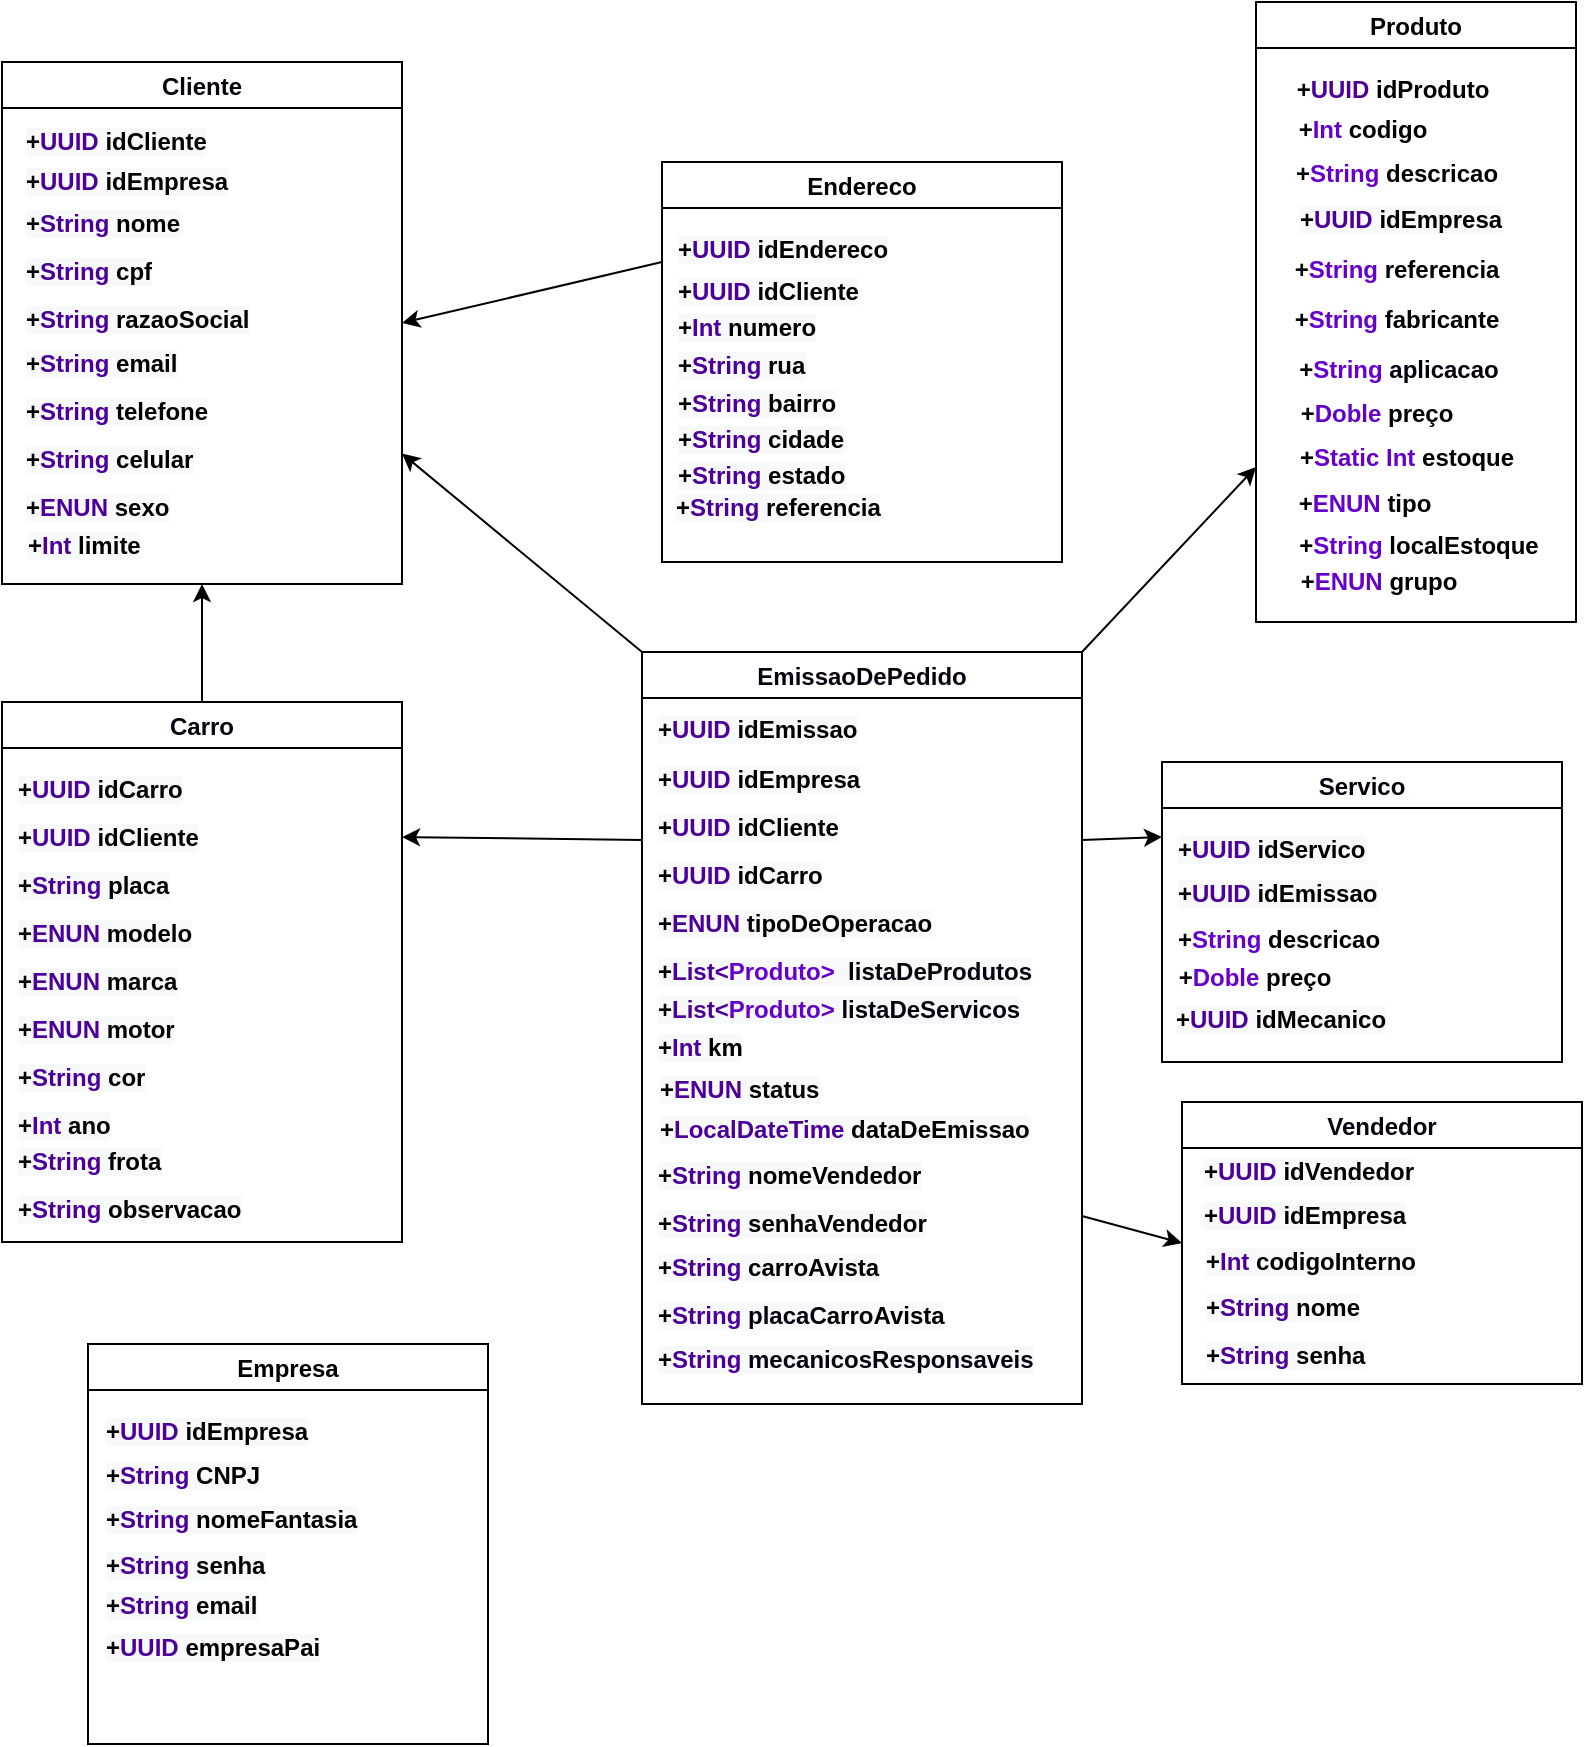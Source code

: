 <mxfile version="20.2.7" type="device"><diagram id="7kIaCluWYzM5s_wcC8OB" name="Página-1"><mxGraphModel dx="868" dy="527" grid="1" gridSize="10" guides="1" tooltips="1" connect="1" arrows="1" fold="1" page="1" pageScale="1" pageWidth="1169" pageHeight="827" math="0" shadow="0"><root><mxCell id="0"/><mxCell id="1" parent="0"/><mxCell id="agDxDxOGez-dhJYS4ttz-14" value="" style="group" parent="1" vertex="1" connectable="0"><mxGeometry x="787" y="39" width="167" height="310" as="geometry"/></mxCell><mxCell id="agDxDxOGez-dhJYS4ttz-1" value="Produto" style="swimlane;fontStyle=1" parent="agDxDxOGez-dhJYS4ttz-14" vertex="1"><mxGeometry x="7" width="160" height="310" as="geometry"/></mxCell><mxCell id="agDxDxOGez-dhJYS4ttz-12" value="+&lt;span style=&quot;color: rgb(102, 0, 204);&quot;&gt;String&amp;nbsp;&lt;/span&gt;localEstoque" style="text;html=1;align=center;verticalAlign=middle;resizable=0;points=[];autosize=1;strokeColor=none;fillColor=none;fontStyle=1" parent="agDxDxOGez-dhJYS4ttz-1" vertex="1"><mxGeometry x="11" y="257" width="140" height="30" as="geometry"/></mxCell><mxCell id="agDxDxOGez-dhJYS4ttz-13" value="+&lt;span style=&quot;color: rgb(102, 0, 204);&quot;&gt;ENUN&amp;nbsp;&lt;/span&gt;grupo" style="text;html=1;align=center;verticalAlign=middle;resizable=0;points=[];autosize=1;strokeColor=none;fillColor=none;fontStyle=1" parent="agDxDxOGez-dhJYS4ttz-1" vertex="1"><mxGeometry x="11" y="275" width="100" height="30" as="geometry"/></mxCell><mxCell id="agDxDxOGez-dhJYS4ttz-8" value="+&lt;span style=&quot;color: rgb(102, 0, 204);&quot;&gt;String&amp;nbsp;&lt;/span&gt;&lt;font color=&quot;#08000f&quot;&gt;aplicacao&lt;/font&gt;" style="text;html=1;align=center;verticalAlign=middle;resizable=0;points=[];autosize=1;strokeColor=none;fillColor=none;fontStyle=1" parent="agDxDxOGez-dhJYS4ttz-1" vertex="1"><mxGeometry x="11" y="169" width="120" height="30" as="geometry"/></mxCell><mxCell id="agDxDxOGez-dhJYS4ttz-2" value="+&lt;font color=&quot;#4c0099&quot;&gt;UUID &lt;/font&gt;idProduto" style="text;html=1;align=center;verticalAlign=middle;resizable=0;points=[];autosize=1;strokeColor=none;fillColor=none;fontStyle=1" parent="agDxDxOGez-dhJYS4ttz-14" vertex="1"><mxGeometry x="15" y="29" width="120" height="30" as="geometry"/></mxCell><mxCell id="agDxDxOGez-dhJYS4ttz-3" value="+&lt;font color=&quot;#6600cc&quot;&gt;Int&amp;nbsp;&lt;/font&gt;codigo" style="text;html=1;align=center;verticalAlign=middle;resizable=0;points=[];autosize=1;strokeColor=none;fillColor=none;fontStyle=1" parent="agDxDxOGez-dhJYS4ttz-14" vertex="1"><mxGeometry x="15" y="49" width="90" height="30" as="geometry"/></mxCell><mxCell id="agDxDxOGez-dhJYS4ttz-4" value="+&lt;font color=&quot;#6600cc&quot;&gt;String &lt;/font&gt;descricao" style="text;html=1;align=center;verticalAlign=middle;resizable=0;points=[];autosize=1;strokeColor=none;fillColor=none;fontStyle=1" parent="agDxDxOGez-dhJYS4ttz-14" vertex="1"><mxGeometry x="17" y="71" width="120" height="30" as="geometry"/></mxCell><mxCell id="agDxDxOGez-dhJYS4ttz-5" value="+&lt;span style=&quot;color: rgb(102, 0, 204);&quot;&gt;String&amp;nbsp;&lt;/span&gt;referencia" style="text;html=1;align=center;verticalAlign=middle;resizable=0;points=[];autosize=1;strokeColor=none;fillColor=none;fontStyle=1" parent="agDxDxOGez-dhJYS4ttz-14" vertex="1"><mxGeometry x="12" y="119" width="130" height="30" as="geometry"/></mxCell><mxCell id="agDxDxOGez-dhJYS4ttz-6" value="+&lt;span style=&quot;color: rgb(102, 0, 204);&quot;&gt;String&amp;nbsp;&lt;/span&gt;fabricante" style="text;html=1;align=center;verticalAlign=middle;resizable=0;points=[];autosize=1;strokeColor=none;fillColor=none;fontStyle=1" parent="agDxDxOGez-dhJYS4ttz-14" vertex="1"><mxGeometry x="12" y="144" width="130" height="30" as="geometry"/></mxCell><mxCell id="agDxDxOGez-dhJYS4ttz-9" value="+&lt;font color=&quot;#6600cc&quot;&gt;Doble &lt;/font&gt;preço" style="text;html=1;align=center;verticalAlign=middle;resizable=0;points=[];autosize=1;strokeColor=none;fillColor=none;fontStyle=1" parent="agDxDxOGez-dhJYS4ttz-14" vertex="1"><mxGeometry x="17" y="191" width="100" height="30" as="geometry"/></mxCell><mxCell id="agDxDxOGez-dhJYS4ttz-10" value="+&lt;font color=&quot;#6600cc&quot;&gt;Static Int &lt;/font&gt;estoque" style="text;html=1;align=center;verticalAlign=middle;resizable=0;points=[];autosize=1;strokeColor=none;fillColor=none;fontStyle=1" parent="agDxDxOGez-dhJYS4ttz-14" vertex="1"><mxGeometry x="17" y="213" width="130" height="30" as="geometry"/></mxCell><mxCell id="agDxDxOGez-dhJYS4ttz-11" value="+&lt;span style=&quot;color: rgb(102, 0, 204);&quot;&gt;ENUN&amp;nbsp;&lt;/span&gt;tipo" style="text;html=1;align=center;verticalAlign=middle;resizable=0;points=[];autosize=1;strokeColor=none;fillColor=none;fontStyle=1" parent="agDxDxOGez-dhJYS4ttz-14" vertex="1"><mxGeometry x="16" y="236" width="90" height="30" as="geometry"/></mxCell><mxCell id="cl13_IeFR8ZdHBrL8a40-8" value="&lt;span style=&quot;color: rgb(0, 0, 0); font-family: Helvetica; font-size: 12px; font-style: normal; font-variant-ligatures: normal; font-variant-caps: normal; font-weight: 700; letter-spacing: normal; orphans: 2; text-align: center; text-indent: 0px; text-transform: none; widows: 2; word-spacing: 0px; -webkit-text-stroke-width: 0px; background-color: rgb(248, 249, 250); text-decoration-thickness: initial; text-decoration-style: initial; text-decoration-color: initial; float: none; display: inline !important;&quot;&gt;+&lt;/span&gt;&lt;font color=&quot;#4c0099&quot; style=&quot;font-family: Helvetica; font-size: 12px; font-style: normal; font-variant-ligatures: normal; font-variant-caps: normal; font-weight: 700; letter-spacing: normal; orphans: 2; text-align: center; text-indent: 0px; text-transform: none; widows: 2; word-spacing: 0px; -webkit-text-stroke-width: 0px; background-color: rgb(248, 249, 250); text-decoration-thickness: initial; text-decoration-style: initial; text-decoration-color: initial;&quot;&gt;UUID&lt;/font&gt;&lt;span style=&quot;color: rgb(0, 0, 0); font-family: Helvetica; font-size: 12px; font-style: normal; font-variant-ligatures: normal; font-variant-caps: normal; font-weight: 700; letter-spacing: normal; orphans: 2; text-align: center; text-indent: 0px; text-transform: none; widows: 2; word-spacing: 0px; -webkit-text-stroke-width: 0px; background-color: rgb(248, 249, 250); text-decoration-thickness: initial; text-decoration-style: initial; text-decoration-color: initial; float: none; display: inline !important;&quot;&gt;&lt;span&gt;&amp;nbsp;&lt;/span&gt;idEmpresa&lt;/span&gt;" style="text;whiteSpace=wrap;html=1;fontColor=#08000F;" vertex="1" parent="agDxDxOGez-dhJYS4ttz-14"><mxGeometry x="27" y="95" width="100" height="24" as="geometry"/></mxCell><mxCell id="agDxDxOGez-dhJYS4ttz-15" value="Cliente" style="swimlane;fontColor=#08000F;" parent="1" vertex="1"><mxGeometry x="167" y="69" width="200" height="261" as="geometry"/></mxCell><mxCell id="agDxDxOGez-dhJYS4ttz-16" value="&lt;span style=&quot;color: rgb(0, 0, 0); font-family: Helvetica; font-size: 12px; font-style: normal; font-variant-ligatures: normal; font-variant-caps: normal; font-weight: 700; letter-spacing: normal; orphans: 2; text-align: center; text-indent: 0px; text-transform: none; widows: 2; word-spacing: 0px; -webkit-text-stroke-width: 0px; background-color: rgb(248, 249, 250); text-decoration-thickness: initial; text-decoration-style: initial; text-decoration-color: initial; float: none; display: inline !important;&quot;&gt;+&lt;/span&gt;&lt;font color=&quot;#4c0099&quot; style=&quot;font-family: Helvetica; font-size: 12px; font-style: normal; font-variant-ligatures: normal; font-variant-caps: normal; font-weight: 700; letter-spacing: normal; orphans: 2; text-align: center; text-indent: 0px; text-transform: none; widows: 2; word-spacing: 0px; -webkit-text-stroke-width: 0px; background-color: rgb(248, 249, 250); text-decoration-thickness: initial; text-decoration-style: initial; text-decoration-color: initial;&quot;&gt;UUID&lt;/font&gt;&lt;span style=&quot;color: rgb(0, 0, 0); font-family: Helvetica; font-size: 12px; font-style: normal; font-variant-ligatures: normal; font-variant-caps: normal; font-weight: 700; letter-spacing: normal; orphans: 2; text-align: center; text-indent: 0px; text-transform: none; widows: 2; word-spacing: 0px; -webkit-text-stroke-width: 0px; background-color: rgb(248, 249, 250); text-decoration-thickness: initial; text-decoration-style: initial; text-decoration-color: initial; float: none; display: inline !important;&quot;&gt;&lt;span&gt;&amp;nbsp;&lt;/span&gt;idCliente&lt;/span&gt;" style="text;whiteSpace=wrap;html=1;fontColor=#08000F;" parent="agDxDxOGez-dhJYS4ttz-15" vertex="1"><mxGeometry x="10" y="26" width="100" height="24" as="geometry"/></mxCell><mxCell id="agDxDxOGez-dhJYS4ttz-17" value="&lt;span style=&quot;font-family: Helvetica; font-size: 12px; font-style: normal; font-variant-ligatures: normal; font-variant-caps: normal; font-weight: 700; letter-spacing: normal; orphans: 2; text-align: center; text-indent: 0px; text-transform: none; widows: 2; word-spacing: 0px; -webkit-text-stroke-width: 0px; background-color: rgb(248, 249, 250); text-decoration-thickness: initial; text-decoration-style: initial; text-decoration-color: initial; float: none; display: inline !important; color: rgb(0, 0, 0);&quot;&gt;+&lt;/span&gt;&lt;span style=&quot;font-family: Helvetica; font-size: 12px; font-style: normal; font-variant-ligatures: normal; font-variant-caps: normal; font-weight: 700; letter-spacing: normal; orphans: 2; text-align: center; text-indent: 0px; text-transform: none; widows: 2; word-spacing: 0px; -webkit-text-stroke-width: 0px; background-color: rgb(248, 249, 250); text-decoration-thickness: initial; text-decoration-style: initial; text-decoration-color: initial; float: none; display: inline !important;&quot;&gt;&lt;font color=&quot;#4c0099&quot;&gt;String &lt;/font&gt;&lt;font color=&quot;#000000&quot;&gt;nome&lt;/font&gt;&lt;/span&gt;" style="text;whiteSpace=wrap;html=1;fontColor=#08000F;" parent="agDxDxOGez-dhJYS4ttz-15" vertex="1"><mxGeometry x="10" y="67" width="80" height="24" as="geometry"/></mxCell><mxCell id="agDxDxOGez-dhJYS4ttz-18" value="&lt;span style=&quot;color: rgb(0, 0, 0); font-family: Helvetica; font-size: 12px; font-style: normal; font-variant-ligatures: normal; font-variant-caps: normal; font-weight: 700; letter-spacing: normal; orphans: 2; text-align: center; text-indent: 0px; text-transform: none; widows: 2; word-spacing: 0px; -webkit-text-stroke-width: 0px; background-color: rgb(248, 249, 250); text-decoration-thickness: initial; text-decoration-style: initial; text-decoration-color: initial; float: none; display: inline !important;&quot;&gt;+&lt;/span&gt;&lt;span style=&quot;font-family: Helvetica; font-size: 12px; font-style: normal; font-variant-ligatures: normal; font-variant-caps: normal; font-weight: 700; letter-spacing: normal; orphans: 2; text-align: center; text-indent: 0px; text-transform: none; widows: 2; word-spacing: 0px; -webkit-text-stroke-width: 0px; background-color: rgb(248, 249, 250); text-decoration-thickness: initial; text-decoration-style: initial; text-decoration-color: initial; float: none; display: inline !important;&quot;&gt;&lt;font color=&quot;#4c0099&quot;&gt;String &lt;/font&gt;&lt;font color=&quot;#000000&quot;&gt;cpf&lt;/font&gt;&lt;/span&gt;" style="text;whiteSpace=wrap;html=1;fontColor=#08000F;" parent="agDxDxOGez-dhJYS4ttz-15" vertex="1"><mxGeometry x="10" y="91" width="80" height="24" as="geometry"/></mxCell><mxCell id="agDxDxOGez-dhJYS4ttz-19" value="&lt;span style=&quot;color: rgb(0, 0, 0); font-family: Helvetica; font-size: 12px; font-style: normal; font-variant-ligatures: normal; font-variant-caps: normal; font-weight: 700; letter-spacing: normal; orphans: 2; text-align: center; text-indent: 0px; text-transform: none; widows: 2; word-spacing: 0px; -webkit-text-stroke-width: 0px; background-color: rgb(248, 249, 250); text-decoration-thickness: initial; text-decoration-style: initial; text-decoration-color: initial; float: none; display: inline !important;&quot;&gt;+&lt;/span&gt;&lt;span style=&quot;font-family: Helvetica; font-size: 12px; font-style: normal; font-variant-ligatures: normal; font-variant-caps: normal; font-weight: 700; letter-spacing: normal; orphans: 2; text-align: center; text-indent: 0px; text-transform: none; widows: 2; word-spacing: 0px; -webkit-text-stroke-width: 0px; background-color: rgb(248, 249, 250); text-decoration-thickness: initial; text-decoration-style: initial; text-decoration-color: initial; float: none; display: inline !important;&quot;&gt;&lt;font color=&quot;#4c0099&quot;&gt;String &lt;/font&gt;&lt;font color=&quot;#000000&quot;&gt;razaoSocial&lt;/font&gt;&lt;/span&gt;" style="text;whiteSpace=wrap;html=1;fontColor=#08000F;" parent="agDxDxOGez-dhJYS4ttz-15" vertex="1"><mxGeometry x="10" y="115" width="120" height="24" as="geometry"/></mxCell><mxCell id="agDxDxOGez-dhJYS4ttz-20" value="&lt;span style=&quot;color: rgb(0, 0, 0); font-family: Helvetica; font-size: 12px; font-style: normal; font-variant-ligatures: normal; font-variant-caps: normal; font-weight: 700; letter-spacing: normal; orphans: 2; text-align: center; text-indent: 0px; text-transform: none; widows: 2; word-spacing: 0px; -webkit-text-stroke-width: 0px; background-color: rgb(248, 249, 250); text-decoration-thickness: initial; text-decoration-style: initial; text-decoration-color: initial; float: none; display: inline !important;&quot;&gt;+&lt;/span&gt;&lt;span style=&quot;font-family: Helvetica; font-size: 12px; font-style: normal; font-variant-ligatures: normal; font-variant-caps: normal; font-weight: 700; letter-spacing: normal; orphans: 2; text-align: center; text-indent: 0px; text-transform: none; widows: 2; word-spacing: 0px; -webkit-text-stroke-width: 0px; background-color: rgb(248, 249, 250); text-decoration-thickness: initial; text-decoration-style: initial; text-decoration-color: initial; float: none; display: inline !important;&quot;&gt;&lt;font color=&quot;#4c0099&quot;&gt;String &lt;/font&gt;&lt;font color=&quot;#000000&quot;&gt;email&lt;/font&gt;&lt;/span&gt;" style="text;whiteSpace=wrap;html=1;fontColor=#08000F;" parent="agDxDxOGez-dhJYS4ttz-15" vertex="1"><mxGeometry x="10" y="137" width="80" height="24" as="geometry"/></mxCell><mxCell id="agDxDxOGez-dhJYS4ttz-22" value="&lt;span style=&quot;font-family: Helvetica; font-size: 12px; font-style: normal; font-variant-ligatures: normal; font-variant-caps: normal; font-weight: 700; letter-spacing: normal; orphans: 2; text-align: center; text-indent: 0px; text-transform: none; widows: 2; word-spacing: 0px; -webkit-text-stroke-width: 0px; background-color: rgb(248, 249, 250); text-decoration-thickness: initial; text-decoration-style: initial; text-decoration-color: initial; float: none; display: inline !important; color: rgb(0, 0, 0);&quot;&gt;+&lt;/span&gt;&lt;span style=&quot;font-family: Helvetica; font-size: 12px; font-style: normal; font-variant-ligatures: normal; font-variant-caps: normal; font-weight: 700; letter-spacing: normal; orphans: 2; text-align: center; text-indent: 0px; text-transform: none; widows: 2; word-spacing: 0px; -webkit-text-stroke-width: 0px; background-color: rgb(248, 249, 250); text-decoration-thickness: initial; text-decoration-style: initial; text-decoration-color: initial; float: none; display: inline !important;&quot;&gt;&lt;font color=&quot;#4c0099&quot;&gt;String &lt;/font&gt;&lt;font color=&quot;#000000&quot;&gt;telefone&lt;/font&gt;&lt;/span&gt;" style="text;whiteSpace=wrap;html=1;fontColor=#08000F;" parent="agDxDxOGez-dhJYS4ttz-15" vertex="1"><mxGeometry x="10" y="161" width="120" height="24" as="geometry"/></mxCell><mxCell id="agDxDxOGez-dhJYS4ttz-23" value="&lt;span style=&quot;font-family: Helvetica; font-size: 12px; font-style: normal; font-variant-ligatures: normal; font-variant-caps: normal; font-weight: 700; letter-spacing: normal; orphans: 2; text-align: center; text-indent: 0px; text-transform: none; widows: 2; word-spacing: 0px; -webkit-text-stroke-width: 0px; background-color: rgb(248, 249, 250); text-decoration-thickness: initial; text-decoration-style: initial; text-decoration-color: initial; float: none; display: inline !important; color: rgb(0, 0, 0);&quot;&gt;+&lt;/span&gt;&lt;span style=&quot;font-family: Helvetica; font-size: 12px; font-style: normal; font-variant-ligatures: normal; font-variant-caps: normal; font-weight: 700; letter-spacing: normal; orphans: 2; text-align: center; text-indent: 0px; text-transform: none; widows: 2; word-spacing: 0px; -webkit-text-stroke-width: 0px; background-color: rgb(248, 249, 250); text-decoration-thickness: initial; text-decoration-style: initial; text-decoration-color: initial; float: none; display: inline !important;&quot;&gt;&lt;font color=&quot;#4c0099&quot;&gt;String &lt;/font&gt;&lt;font color=&quot;#000000&quot;&gt;celular&lt;/font&gt;&lt;/span&gt;" style="text;whiteSpace=wrap;html=1;fontColor=#08000F;" parent="agDxDxOGez-dhJYS4ttz-15" vertex="1"><mxGeometry x="10" y="185" width="120" height="24" as="geometry"/></mxCell><mxCell id="agDxDxOGez-dhJYS4ttz-24" value="&lt;span style=&quot;font-family: Helvetica; font-size: 12px; font-style: normal; font-variant-ligatures: normal; font-variant-caps: normal; font-weight: 700; letter-spacing: normal; orphans: 2; text-align: center; text-indent: 0px; text-transform: none; widows: 2; word-spacing: 0px; -webkit-text-stroke-width: 0px; background-color: rgb(248, 249, 250); text-decoration-thickness: initial; text-decoration-style: initial; text-decoration-color: initial; float: none; display: inline !important; color: rgb(0, 0, 0);&quot;&gt;+&lt;/span&gt;&lt;span style=&quot;font-family: Helvetica; font-size: 12px; font-style: normal; font-variant-ligatures: normal; font-variant-caps: normal; font-weight: 700; letter-spacing: normal; orphans: 2; text-align: center; text-indent: 0px; text-transform: none; widows: 2; word-spacing: 0px; -webkit-text-stroke-width: 0px; background-color: rgb(248, 249, 250); text-decoration-thickness: initial; text-decoration-style: initial; text-decoration-color: initial; float: none; display: inline !important;&quot;&gt;&lt;font color=&quot;#4c0099&quot;&gt;ENUN &lt;/font&gt;&lt;font color=&quot;#000000&quot;&gt;sexo&lt;/font&gt;&lt;/span&gt;" style="text;whiteSpace=wrap;html=1;fontColor=#08000F;" parent="agDxDxOGez-dhJYS4ttz-15" vertex="1"><mxGeometry x="10" y="209" width="120" height="24" as="geometry"/></mxCell><mxCell id="agDxDxOGez-dhJYS4ttz-55" value="&lt;span style=&quot;color: rgb(0, 0, 0); font-family: Helvetica; font-size: 12px; font-style: normal; font-variant-ligatures: normal; font-variant-caps: normal; font-weight: 700; letter-spacing: normal; orphans: 2; text-align: center; text-indent: 0px; text-transform: none; widows: 2; word-spacing: 0px; -webkit-text-stroke-width: 0px; background-color: rgb(248, 249, 250); text-decoration-thickness: initial; text-decoration-style: initial; text-decoration-color: initial; float: none; display: inline !important;&quot;&gt;+&lt;/span&gt;&lt;span style=&quot;font-family: Helvetica; font-size: 12px; font-style: normal; font-variant-ligatures: normal; font-variant-caps: normal; font-weight: 700; letter-spacing: normal; orphans: 2; text-align: center; text-indent: 0px; text-transform: none; widows: 2; word-spacing: 0px; -webkit-text-stroke-width: 0px; background-color: rgb(248, 249, 250); text-decoration-thickness: initial; text-decoration-style: initial; text-decoration-color: initial; float: none; display: inline !important;&quot;&gt;&lt;font color=&quot;#4c0099&quot;&gt;Int &lt;/font&gt;&lt;font color=&quot;#000000&quot;&gt;limite&lt;/font&gt;&lt;/span&gt;" style="text;whiteSpace=wrap;html=1;fontColor=#08000F;" parent="agDxDxOGez-dhJYS4ttz-15" vertex="1"><mxGeometry x="11" y="228" width="104" height="24" as="geometry"/></mxCell><mxCell id="agDxDxOGez-dhJYS4ttz-34" value="" style="group" parent="1" vertex="1" connectable="0"><mxGeometry x="497" y="119" width="200" height="200" as="geometry"/></mxCell><mxCell id="agDxDxOGez-dhJYS4ttz-25" value="Endereco" style="swimlane;fontColor=#000000;" parent="agDxDxOGez-dhJYS4ttz-34" vertex="1"><mxGeometry width="200" height="200" as="geometry"/></mxCell><mxCell id="agDxDxOGez-dhJYS4ttz-26" value="&lt;span style=&quot;color: rgb(0, 0, 0); font-family: Helvetica; font-size: 12px; font-style: normal; font-variant-ligatures: normal; font-variant-caps: normal; font-weight: 700; letter-spacing: normal; orphans: 2; text-align: center; text-indent: 0px; text-transform: none; widows: 2; word-spacing: 0px; -webkit-text-stroke-width: 0px; background-color: rgb(248, 249, 250); text-decoration-thickness: initial; text-decoration-style: initial; text-decoration-color: initial; float: none; display: inline !important;&quot;&gt;+&lt;/span&gt;&lt;font color=&quot;#4c0099&quot; style=&quot;font-family: Helvetica; font-size: 12px; font-style: normal; font-variant-ligatures: normal; font-variant-caps: normal; font-weight: 700; letter-spacing: normal; orphans: 2; text-align: center; text-indent: 0px; text-transform: none; widows: 2; word-spacing: 0px; -webkit-text-stroke-width: 0px; background-color: rgb(248, 249, 250); text-decoration-thickness: initial; text-decoration-style: initial; text-decoration-color: initial;&quot;&gt;UUID&lt;/font&gt;&lt;span style=&quot;color: rgb(0, 0, 0); font-family: Helvetica; font-size: 12px; font-style: normal; font-variant-ligatures: normal; font-variant-caps: normal; font-weight: 700; letter-spacing: normal; orphans: 2; text-align: center; text-indent: 0px; text-transform: none; widows: 2; word-spacing: 0px; -webkit-text-stroke-width: 0px; background-color: rgb(248, 249, 250); text-decoration-thickness: initial; text-decoration-style: initial; text-decoration-color: initial; float: none; display: inline !important;&quot;&gt;&lt;span&gt;&amp;nbsp;&lt;/span&gt;idEndereco&lt;/span&gt;" style="text;whiteSpace=wrap;html=1;fontColor=#08000F;" parent="agDxDxOGez-dhJYS4ttz-25" vertex="1"><mxGeometry x="6" y="30" width="80" height="24" as="geometry"/></mxCell><mxCell id="agDxDxOGez-dhJYS4ttz-27" value="&lt;span style=&quot;color: rgb(0, 0, 0); font-family: Helvetica; font-size: 12px; font-style: normal; font-variant-ligatures: normal; font-variant-caps: normal; font-weight: 700; letter-spacing: normal; orphans: 2; text-align: center; text-indent: 0px; text-transform: none; widows: 2; word-spacing: 0px; -webkit-text-stroke-width: 0px; background-color: rgb(248, 249, 250); text-decoration-thickness: initial; text-decoration-style: initial; text-decoration-color: initial; float: none; display: inline !important;&quot;&gt;+&lt;/span&gt;&lt;font color=&quot;#4c0099&quot; style=&quot;font-family: Helvetica; font-size: 12px; font-style: normal; font-variant-ligatures: normal; font-variant-caps: normal; font-weight: 700; letter-spacing: normal; orphans: 2; text-align: center; text-indent: 0px; text-transform: none; widows: 2; word-spacing: 0px; -webkit-text-stroke-width: 0px; background-color: rgb(248, 249, 250); text-decoration-thickness: initial; text-decoration-style: initial; text-decoration-color: initial;&quot;&gt;UUID&lt;/font&gt;&lt;span style=&quot;color: rgb(0, 0, 0); font-family: Helvetica; font-size: 12px; font-style: normal; font-variant-ligatures: normal; font-variant-caps: normal; font-weight: 700; letter-spacing: normal; orphans: 2; text-align: center; text-indent: 0px; text-transform: none; widows: 2; word-spacing: 0px; -webkit-text-stroke-width: 0px; background-color: rgb(248, 249, 250); text-decoration-thickness: initial; text-decoration-style: initial; text-decoration-color: initial; float: none; display: inline !important;&quot;&gt;&lt;span&gt;&amp;nbsp;idCliente&lt;/span&gt;&lt;/span&gt;" style="text;whiteSpace=wrap;html=1;fontColor=#08000F;" parent="agDxDxOGez-dhJYS4ttz-25" vertex="1"><mxGeometry x="6" y="51" width="104" height="24" as="geometry"/></mxCell><mxCell id="agDxDxOGez-dhJYS4ttz-30" value="&lt;span style=&quot;color: rgb(0, 0, 0); font-family: Helvetica; font-size: 12px; font-style: normal; font-variant-ligatures: normal; font-variant-caps: normal; font-weight: 700; letter-spacing: normal; orphans: 2; text-align: center; text-indent: 0px; text-transform: none; widows: 2; word-spacing: 0px; -webkit-text-stroke-width: 0px; background-color: rgb(248, 249, 250); text-decoration-thickness: initial; text-decoration-style: initial; text-decoration-color: initial; float: none; display: inline !important;&quot;&gt;+&lt;/span&gt;&lt;span style=&quot;font-family: Helvetica; font-size: 12px; font-style: normal; font-variant-ligatures: normal; font-variant-caps: normal; font-weight: 700; letter-spacing: normal; orphans: 2; text-align: center; text-indent: 0px; text-transform: none; widows: 2; word-spacing: 0px; -webkit-text-stroke-width: 0px; background-color: rgb(248, 249, 250); text-decoration-thickness: initial; text-decoration-style: initial; text-decoration-color: initial; float: none; display: inline !important;&quot;&gt;&lt;font color=&quot;#4c0099&quot;&gt;Int&amp;nbsp;&lt;/font&gt;&lt;font color=&quot;#000000&quot;&gt;numero&lt;/font&gt;&lt;/span&gt;" style="text;whiteSpace=wrap;html=1;fontColor=#08000F;" parent="agDxDxOGez-dhJYS4ttz-25" vertex="1"><mxGeometry x="6" y="69" width="104" height="24" as="geometry"/></mxCell><mxCell id="agDxDxOGez-dhJYS4ttz-31" value="&lt;span style=&quot;color: rgb(0, 0, 0); font-family: Helvetica; font-size: 12px; font-style: normal; font-variant-ligatures: normal; font-variant-caps: normal; font-weight: 700; letter-spacing: normal; orphans: 2; text-align: center; text-indent: 0px; text-transform: none; widows: 2; word-spacing: 0px; -webkit-text-stroke-width: 0px; background-color: rgb(248, 249, 250); text-decoration-thickness: initial; text-decoration-style: initial; text-decoration-color: initial; float: none; display: inline !important;&quot;&gt;+&lt;/span&gt;&lt;span style=&quot;font-family: Helvetica; font-size: 12px; font-style: normal; font-variant-ligatures: normal; font-variant-caps: normal; font-weight: 700; letter-spacing: normal; orphans: 2; text-align: center; text-indent: 0px; text-transform: none; widows: 2; word-spacing: 0px; -webkit-text-stroke-width: 0px; background-color: rgb(248, 249, 250); text-decoration-thickness: initial; text-decoration-style: initial; text-decoration-color: initial; float: none; display: inline !important;&quot;&gt;&lt;font color=&quot;#4c0099&quot;&gt;String &lt;/font&gt;&lt;font color=&quot;#000000&quot;&gt;cidade&lt;/font&gt;&lt;/span&gt;" style="text;whiteSpace=wrap;html=1;fontColor=#08000F;" parent="agDxDxOGez-dhJYS4ttz-25" vertex="1"><mxGeometry x="6" y="125" width="144" height="24" as="geometry"/></mxCell><mxCell id="agDxDxOGez-dhJYS4ttz-33" value="&lt;span style=&quot;color: rgb(0, 0, 0); font-family: Helvetica; font-size: 12px; font-style: normal; font-variant-ligatures: normal; font-variant-caps: normal; font-weight: 700; letter-spacing: normal; orphans: 2; text-align: center; text-indent: 0px; text-transform: none; widows: 2; word-spacing: 0px; -webkit-text-stroke-width: 0px; background-color: rgb(248, 249, 250); text-decoration-thickness: initial; text-decoration-style: initial; text-decoration-color: initial; float: none; display: inline !important;&quot;&gt;+&lt;/span&gt;&lt;span style=&quot;font-family: Helvetica; font-size: 12px; font-style: normal; font-variant-ligatures: normal; font-variant-caps: normal; font-weight: 700; letter-spacing: normal; orphans: 2; text-align: center; text-indent: 0px; text-transform: none; widows: 2; word-spacing: 0px; -webkit-text-stroke-width: 0px; background-color: rgb(248, 249, 250); text-decoration-thickness: initial; text-decoration-style: initial; text-decoration-color: initial; float: none; display: inline !important;&quot;&gt;&lt;font color=&quot;#4c0099&quot;&gt;String &lt;/font&gt;&lt;font color=&quot;#000000&quot;&gt;referencia&lt;/font&gt;&lt;/span&gt;" style="text;whiteSpace=wrap;html=1;fontColor=#08000F;" parent="agDxDxOGez-dhJYS4ttz-25" vertex="1"><mxGeometry x="5" y="159" width="144" height="24" as="geometry"/></mxCell><mxCell id="agDxDxOGez-dhJYS4ttz-28" value="&lt;span style=&quot;color: rgb(0, 0, 0); font-family: Helvetica; font-size: 12px; font-style: normal; font-variant-ligatures: normal; font-variant-caps: normal; font-weight: 700; letter-spacing: normal; orphans: 2; text-align: center; text-indent: 0px; text-transform: none; widows: 2; word-spacing: 0px; -webkit-text-stroke-width: 0px; background-color: rgb(248, 249, 250); text-decoration-thickness: initial; text-decoration-style: initial; text-decoration-color: initial; float: none; display: inline !important;&quot;&gt;+&lt;/span&gt;&lt;span style=&quot;font-family: Helvetica; font-size: 12px; font-style: normal; font-variant-ligatures: normal; font-variant-caps: normal; font-weight: 700; letter-spacing: normal; orphans: 2; text-align: center; text-indent: 0px; text-transform: none; widows: 2; word-spacing: 0px; -webkit-text-stroke-width: 0px; background-color: rgb(248, 249, 250); text-decoration-thickness: initial; text-decoration-style: initial; text-decoration-color: initial; float: none; display: inline !important;&quot;&gt;&lt;font color=&quot;#4c0099&quot;&gt;String &lt;/font&gt;&lt;font color=&quot;#000000&quot;&gt;rua&lt;/font&gt;&lt;/span&gt;" style="text;whiteSpace=wrap;html=1;fontColor=#08000F;" parent="agDxDxOGez-dhJYS4ttz-34" vertex="1"><mxGeometry x="6" y="88" width="104" height="24" as="geometry"/></mxCell><mxCell id="agDxDxOGez-dhJYS4ttz-29" value="&lt;span style=&quot;color: rgb(0, 0, 0); font-family: Helvetica; font-size: 12px; font-style: normal; font-variant-ligatures: normal; font-variant-caps: normal; font-weight: 700; letter-spacing: normal; orphans: 2; text-align: center; text-indent: 0px; text-transform: none; widows: 2; word-spacing: 0px; -webkit-text-stroke-width: 0px; background-color: rgb(248, 249, 250); text-decoration-thickness: initial; text-decoration-style: initial; text-decoration-color: initial; float: none; display: inline !important;&quot;&gt;+&lt;/span&gt;&lt;span style=&quot;font-family: Helvetica; font-size: 12px; font-style: normal; font-variant-ligatures: normal; font-variant-caps: normal; font-weight: 700; letter-spacing: normal; orphans: 2; text-align: center; text-indent: 0px; text-transform: none; widows: 2; word-spacing: 0px; -webkit-text-stroke-width: 0px; background-color: rgb(248, 249, 250); text-decoration-thickness: initial; text-decoration-style: initial; text-decoration-color: initial; float: none; display: inline !important;&quot;&gt;&lt;font color=&quot;#4c0099&quot;&gt;String &lt;/font&gt;&lt;font color=&quot;#000000&quot;&gt;bairro&lt;/font&gt;&lt;/span&gt;" style="text;whiteSpace=wrap;html=1;fontColor=#08000F;" parent="agDxDxOGez-dhJYS4ttz-34" vertex="1"><mxGeometry x="6" y="107" width="144" height="24" as="geometry"/></mxCell><mxCell id="agDxDxOGez-dhJYS4ttz-32" value="&lt;span style=&quot;color: rgb(0, 0, 0); font-family: Helvetica; font-size: 12px; font-style: normal; font-variant-ligatures: normal; font-variant-caps: normal; font-weight: 700; letter-spacing: normal; orphans: 2; text-align: center; text-indent: 0px; text-transform: none; widows: 2; word-spacing: 0px; -webkit-text-stroke-width: 0px; background-color: rgb(248, 249, 250); text-decoration-thickness: initial; text-decoration-style: initial; text-decoration-color: initial; float: none; display: inline !important;&quot;&gt;+&lt;/span&gt;&lt;span style=&quot;font-family: Helvetica; font-size: 12px; font-style: normal; font-variant-ligatures: normal; font-variant-caps: normal; font-weight: 700; letter-spacing: normal; orphans: 2; text-align: center; text-indent: 0px; text-transform: none; widows: 2; word-spacing: 0px; -webkit-text-stroke-width: 0px; background-color: rgb(248, 249, 250); text-decoration-thickness: initial; text-decoration-style: initial; text-decoration-color: initial; float: none; display: inline !important;&quot;&gt;&lt;font color=&quot;#4c0099&quot;&gt;String &lt;/font&gt;&lt;font color=&quot;#000000&quot;&gt;estado&lt;/font&gt;&lt;/span&gt;" style="text;whiteSpace=wrap;html=1;fontColor=#08000F;" parent="agDxDxOGez-dhJYS4ttz-34" vertex="1"><mxGeometry x="6" y="143" width="144" height="24" as="geometry"/></mxCell><mxCell id="agDxDxOGez-dhJYS4ttz-93" style="edgeStyle=none;rounded=0;orthogonalLoop=1;jettySize=auto;html=1;exitX=0.5;exitY=0;exitDx=0;exitDy=0;entryX=0.5;entryY=1;entryDx=0;entryDy=0;fontColor=#08000F;" parent="1" source="agDxDxOGez-dhJYS4ttz-36" target="agDxDxOGez-dhJYS4ttz-15" edge="1"><mxGeometry relative="1" as="geometry"/></mxCell><mxCell id="agDxDxOGez-dhJYS4ttz-36" value="Carro" style="swimlane;fontColor=#08000F;" parent="1" vertex="1"><mxGeometry x="167" y="389" width="200" height="270" as="geometry"/></mxCell><mxCell id="agDxDxOGez-dhJYS4ttz-38" value="&lt;span style=&quot;color: rgb(0, 0, 0); font-family: Helvetica; font-size: 12px; font-style: normal; font-variant-ligatures: normal; font-variant-caps: normal; font-weight: 700; letter-spacing: normal; orphans: 2; text-align: center; text-indent: 0px; text-transform: none; widows: 2; word-spacing: 0px; -webkit-text-stroke-width: 0px; background-color: rgb(248, 249, 250); text-decoration-thickness: initial; text-decoration-style: initial; text-decoration-color: initial; float: none; display: inline !important;&quot;&gt;+&lt;/span&gt;&lt;font color=&quot;#4c0099&quot; style=&quot;font-family: Helvetica; font-size: 12px; font-style: normal; font-variant-ligatures: normal; font-variant-caps: normal; font-weight: 700; letter-spacing: normal; orphans: 2; text-align: center; text-indent: 0px; text-transform: none; widows: 2; word-spacing: 0px; -webkit-text-stroke-width: 0px; background-color: rgb(248, 249, 250); text-decoration-thickness: initial; text-decoration-style: initial; text-decoration-color: initial;&quot;&gt;UUID&lt;/font&gt;&lt;span style=&quot;color: rgb(0, 0, 0); font-family: Helvetica; font-size: 12px; font-style: normal; font-variant-ligatures: normal; font-variant-caps: normal; font-weight: 700; letter-spacing: normal; orphans: 2; text-align: center; text-indent: 0px; text-transform: none; widows: 2; word-spacing: 0px; -webkit-text-stroke-width: 0px; background-color: rgb(248, 249, 250); text-decoration-thickness: initial; text-decoration-style: initial; text-decoration-color: initial; float: none; display: inline !important;&quot;&gt;&lt;span&gt;&amp;nbsp;idCarro&lt;/span&gt;&lt;/span&gt;" style="text;whiteSpace=wrap;html=1;fontColor=#08000F;" parent="agDxDxOGez-dhJYS4ttz-36" vertex="1"><mxGeometry x="6" y="30" width="104" height="24" as="geometry"/></mxCell><mxCell id="agDxDxOGez-dhJYS4ttz-39" value="&lt;span style=&quot;color: rgb(0, 0, 0); font-family: Helvetica; font-size: 12px; font-style: normal; font-variant-ligatures: normal; font-variant-caps: normal; font-weight: 700; letter-spacing: normal; orphans: 2; text-align: center; text-indent: 0px; text-transform: none; widows: 2; word-spacing: 0px; -webkit-text-stroke-width: 0px; background-color: rgb(248, 249, 250); text-decoration-thickness: initial; text-decoration-style: initial; text-decoration-color: initial; float: none; display: inline !important;&quot;&gt;+&lt;/span&gt;&lt;font color=&quot;#4c0099&quot; style=&quot;font-family: Helvetica; font-size: 12px; font-style: normal; font-variant-ligatures: normal; font-variant-caps: normal; font-weight: 700; letter-spacing: normal; orphans: 2; text-align: center; text-indent: 0px; text-transform: none; widows: 2; word-spacing: 0px; -webkit-text-stroke-width: 0px; background-color: rgb(248, 249, 250); text-decoration-thickness: initial; text-decoration-style: initial; text-decoration-color: initial;&quot;&gt;UUID&lt;/font&gt;&lt;span style=&quot;color: rgb(0, 0, 0); font-family: Helvetica; font-size: 12px; font-style: normal; font-variant-ligatures: normal; font-variant-caps: normal; font-weight: 700; letter-spacing: normal; orphans: 2; text-align: center; text-indent: 0px; text-transform: none; widows: 2; word-spacing: 0px; -webkit-text-stroke-width: 0px; background-color: rgb(248, 249, 250); text-decoration-thickness: initial; text-decoration-style: initial; text-decoration-color: initial; float: none; display: inline !important;&quot;&gt;&lt;span&gt;&amp;nbsp;idCliente&lt;/span&gt;&lt;/span&gt;" style="text;whiteSpace=wrap;html=1;fontColor=#08000F;" parent="agDxDxOGez-dhJYS4ttz-36" vertex="1"><mxGeometry x="6" y="54" width="104" height="24" as="geometry"/></mxCell><mxCell id="agDxDxOGez-dhJYS4ttz-41" value="&lt;span style=&quot;color: rgb(0, 0, 0); font-family: Helvetica; font-size: 12px; font-style: normal; font-variant-ligatures: normal; font-variant-caps: normal; font-weight: 700; letter-spacing: normal; orphans: 2; text-align: center; text-indent: 0px; text-transform: none; widows: 2; word-spacing: 0px; -webkit-text-stroke-width: 0px; background-color: rgb(248, 249, 250); text-decoration-thickness: initial; text-decoration-style: initial; text-decoration-color: initial; float: none; display: inline !important;&quot;&gt;+&lt;/span&gt;&lt;span style=&quot;font-family: Helvetica; font-size: 12px; font-style: normal; font-variant-ligatures: normal; font-variant-caps: normal; font-weight: 700; letter-spacing: normal; orphans: 2; text-align: center; text-indent: 0px; text-transform: none; widows: 2; word-spacing: 0px; -webkit-text-stroke-width: 0px; background-color: rgb(248, 249, 250); text-decoration-thickness: initial; text-decoration-style: initial; text-decoration-color: initial; float: none; display: inline !important;&quot;&gt;&lt;font color=&quot;#4c0099&quot;&gt;String &lt;/font&gt;&lt;font color=&quot;#000000&quot;&gt;placa&lt;/font&gt;&lt;/span&gt;" style="text;whiteSpace=wrap;html=1;fontColor=#08000F;" parent="agDxDxOGez-dhJYS4ttz-36" vertex="1"><mxGeometry x="6" y="78" width="104" height="24" as="geometry"/></mxCell><mxCell id="agDxDxOGez-dhJYS4ttz-45" value="&lt;span style=&quot;color: rgb(0, 0, 0); font-family: Helvetica; font-size: 12px; font-style: normal; font-variant-ligatures: normal; font-variant-caps: normal; font-weight: 700; letter-spacing: normal; orphans: 2; text-align: center; text-indent: 0px; text-transform: none; widows: 2; word-spacing: 0px; -webkit-text-stroke-width: 0px; background-color: rgb(248, 249, 250); text-decoration-thickness: initial; text-decoration-style: initial; text-decoration-color: initial; float: none; display: inline !important;&quot;&gt;+&lt;/span&gt;&lt;span style=&quot;font-family: Helvetica; font-size: 12px; font-style: normal; font-variant-ligatures: normal; font-variant-caps: normal; font-weight: 700; letter-spacing: normal; orphans: 2; text-align: center; text-indent: 0px; text-transform: none; widows: 2; word-spacing: 0px; -webkit-text-stroke-width: 0px; background-color: rgb(248, 249, 250); text-decoration-thickness: initial; text-decoration-style: initial; text-decoration-color: initial; float: none; display: inline !important;&quot;&gt;&lt;font color=&quot;#4c0099&quot;&gt;ENUN &lt;/font&gt;&lt;font color=&quot;#000000&quot;&gt;modelo&lt;/font&gt;&lt;/span&gt;" style="text;whiteSpace=wrap;html=1;fontColor=#08000F;" parent="agDxDxOGez-dhJYS4ttz-36" vertex="1"><mxGeometry x="6" y="102" width="144" height="24" as="geometry"/></mxCell><mxCell id="agDxDxOGez-dhJYS4ttz-49" value="&lt;span style=&quot;color: rgb(0, 0, 0); font-family: Helvetica; font-size: 12px; font-style: normal; font-variant-ligatures: normal; font-variant-caps: normal; font-weight: 700; letter-spacing: normal; orphans: 2; text-align: center; text-indent: 0px; text-transform: none; widows: 2; word-spacing: 0px; -webkit-text-stroke-width: 0px; background-color: rgb(248, 249, 250); text-decoration-thickness: initial; text-decoration-style: initial; text-decoration-color: initial; float: none; display: inline !important;&quot;&gt;+&lt;/span&gt;&lt;span style=&quot;font-family: Helvetica; font-size: 12px; font-style: normal; font-variant-ligatures: normal; font-variant-caps: normal; font-weight: 700; letter-spacing: normal; orphans: 2; text-align: center; text-indent: 0px; text-transform: none; widows: 2; word-spacing: 0px; -webkit-text-stroke-width: 0px; background-color: rgb(248, 249, 250); text-decoration-thickness: initial; text-decoration-style: initial; text-decoration-color: initial; float: none; display: inline !important;&quot;&gt;&lt;font color=&quot;#4c0099&quot;&gt;ENUN &lt;/font&gt;&lt;font color=&quot;#000000&quot;&gt;marca&lt;/font&gt;&lt;/span&gt;" style="text;whiteSpace=wrap;html=1;fontColor=#08000F;" parent="agDxDxOGez-dhJYS4ttz-36" vertex="1"><mxGeometry x="6" y="126" width="144" height="24" as="geometry"/></mxCell><mxCell id="agDxDxOGez-dhJYS4ttz-50" value="&lt;span style=&quot;color: rgb(0, 0, 0); font-family: Helvetica; font-size: 12px; font-style: normal; font-variant-ligatures: normal; font-variant-caps: normal; font-weight: 700; letter-spacing: normal; orphans: 2; text-align: center; text-indent: 0px; text-transform: none; widows: 2; word-spacing: 0px; -webkit-text-stroke-width: 0px; background-color: rgb(248, 249, 250); text-decoration-thickness: initial; text-decoration-style: initial; text-decoration-color: initial; float: none; display: inline !important;&quot;&gt;+&lt;/span&gt;&lt;span style=&quot;font-family: Helvetica; font-size: 12px; font-style: normal; font-variant-ligatures: normal; font-variant-caps: normal; font-weight: 700; letter-spacing: normal; orphans: 2; text-align: center; text-indent: 0px; text-transform: none; widows: 2; word-spacing: 0px; -webkit-text-stroke-width: 0px; background-color: rgb(248, 249, 250); text-decoration-thickness: initial; text-decoration-style: initial; text-decoration-color: initial; float: none; display: inline !important;&quot;&gt;&lt;font color=&quot;#4c0099&quot;&gt;ENUN &lt;/font&gt;&lt;font color=&quot;#000000&quot;&gt;motor&lt;/font&gt;&lt;/span&gt;" style="text;whiteSpace=wrap;html=1;fontColor=#08000F;" parent="agDxDxOGez-dhJYS4ttz-36" vertex="1"><mxGeometry x="6" y="150" width="144" height="24" as="geometry"/></mxCell><mxCell id="agDxDxOGez-dhJYS4ttz-51" value="&lt;span style=&quot;color: rgb(0, 0, 0); font-family: Helvetica; font-size: 12px; font-style: normal; font-variant-ligatures: normal; font-variant-caps: normal; font-weight: 700; letter-spacing: normal; orphans: 2; text-align: center; text-indent: 0px; text-transform: none; widows: 2; word-spacing: 0px; -webkit-text-stroke-width: 0px; background-color: rgb(248, 249, 250); text-decoration-thickness: initial; text-decoration-style: initial; text-decoration-color: initial; float: none; display: inline !important;&quot;&gt;+&lt;/span&gt;&lt;span style=&quot;font-family: Helvetica; font-size: 12px; font-style: normal; font-variant-ligatures: normal; font-variant-caps: normal; font-weight: 700; letter-spacing: normal; orphans: 2; text-align: center; text-indent: 0px; text-transform: none; widows: 2; word-spacing: 0px; -webkit-text-stroke-width: 0px; background-color: rgb(248, 249, 250); text-decoration-thickness: initial; text-decoration-style: initial; text-decoration-color: initial; float: none; display: inline !important;&quot;&gt;&lt;font color=&quot;#4c0099&quot;&gt;String&amp;nbsp;&lt;/font&gt;&lt;font color=&quot;#000000&quot;&gt;cor&lt;/font&gt;&lt;/span&gt;" style="text;whiteSpace=wrap;html=1;fontColor=#08000F;" parent="agDxDxOGez-dhJYS4ttz-36" vertex="1"><mxGeometry x="6" y="174" width="144" height="24" as="geometry"/></mxCell><mxCell id="agDxDxOGez-dhJYS4ttz-52" value="&lt;span style=&quot;color: rgb(0, 0, 0); font-family: Helvetica; font-size: 12px; font-style: normal; font-variant-ligatures: normal; font-variant-caps: normal; font-weight: 700; letter-spacing: normal; orphans: 2; text-align: center; text-indent: 0px; text-transform: none; widows: 2; word-spacing: 0px; -webkit-text-stroke-width: 0px; background-color: rgb(248, 249, 250); text-decoration-thickness: initial; text-decoration-style: initial; text-decoration-color: initial; float: none; display: inline !important;&quot;&gt;+&lt;/span&gt;&lt;span style=&quot;font-family: Helvetica; font-size: 12px; font-style: normal; font-variant-ligatures: normal; font-variant-caps: normal; font-weight: 700; letter-spacing: normal; orphans: 2; text-align: center; text-indent: 0px; text-transform: none; widows: 2; word-spacing: 0px; -webkit-text-stroke-width: 0px; background-color: rgb(248, 249, 250); text-decoration-thickness: initial; text-decoration-style: initial; text-decoration-color: initial; float: none; display: inline !important;&quot;&gt;&lt;font color=&quot;#4c0099&quot;&gt;String &lt;/font&gt;&lt;font color=&quot;#000000&quot;&gt;observacao&lt;/font&gt;&lt;/span&gt;" style="text;whiteSpace=wrap;html=1;fontColor=#08000F;" parent="agDxDxOGez-dhJYS4ttz-36" vertex="1"><mxGeometry x="6" y="240" width="144" height="24" as="geometry"/></mxCell><mxCell id="agDxDxOGez-dhJYS4ttz-53" value="&lt;span style=&quot;color: rgb(0, 0, 0); font-family: Helvetica; font-size: 12px; font-style: normal; font-variant-ligatures: normal; font-variant-caps: normal; font-weight: 700; letter-spacing: normal; orphans: 2; text-align: center; text-indent: 0px; text-transform: none; widows: 2; word-spacing: 0px; -webkit-text-stroke-width: 0px; background-color: rgb(248, 249, 250); text-decoration-thickness: initial; text-decoration-style: initial; text-decoration-color: initial; float: none; display: inline !important;&quot;&gt;+&lt;/span&gt;&lt;span style=&quot;font-family: Helvetica; font-size: 12px; font-style: normal; font-variant-ligatures: normal; font-variant-caps: normal; font-weight: 700; letter-spacing: normal; orphans: 2; text-align: center; text-indent: 0px; text-transform: none; widows: 2; word-spacing: 0px; -webkit-text-stroke-width: 0px; background-color: rgb(248, 249, 250); text-decoration-thickness: initial; text-decoration-style: initial; text-decoration-color: initial; float: none; display: inline !important;&quot;&gt;&lt;font color=&quot;#4c0099&quot;&gt;Int&amp;nbsp;&lt;/font&gt;&lt;font color=&quot;#000000&quot;&gt;ano&lt;/font&gt;&lt;/span&gt;" style="text;whiteSpace=wrap;html=1;fontColor=#08000F;" parent="agDxDxOGez-dhJYS4ttz-36" vertex="1"><mxGeometry x="6" y="198" width="144" height="24" as="geometry"/></mxCell><mxCell id="agDxDxOGez-dhJYS4ttz-54" value="&lt;span style=&quot;color: rgb(0, 0, 0); font-family: Helvetica; font-size: 12px; font-style: normal; font-variant-ligatures: normal; font-variant-caps: normal; font-weight: 700; letter-spacing: normal; orphans: 2; text-align: center; text-indent: 0px; text-transform: none; widows: 2; word-spacing: 0px; -webkit-text-stroke-width: 0px; background-color: rgb(248, 249, 250); text-decoration-thickness: initial; text-decoration-style: initial; text-decoration-color: initial; float: none; display: inline !important;&quot;&gt;+&lt;/span&gt;&lt;span style=&quot;font-family: Helvetica; font-size: 12px; font-style: normal; font-variant-ligatures: normal; font-variant-caps: normal; font-weight: 700; letter-spacing: normal; orphans: 2; text-align: center; text-indent: 0px; text-transform: none; widows: 2; word-spacing: 0px; -webkit-text-stroke-width: 0px; background-color: rgb(248, 249, 250); text-decoration-thickness: initial; text-decoration-style: initial; text-decoration-color: initial; float: none; display: inline !important;&quot;&gt;&lt;font color=&quot;#4c0099&quot;&gt;String &lt;/font&gt;&lt;font color=&quot;#000000&quot;&gt;frota&lt;/font&gt;&lt;/span&gt;" style="text;whiteSpace=wrap;html=1;fontColor=#08000F;" parent="agDxDxOGez-dhJYS4ttz-36" vertex="1"><mxGeometry x="6" y="216" width="144" height="24" as="geometry"/></mxCell><mxCell id="agDxDxOGez-dhJYS4ttz-94" style="edgeStyle=none;rounded=0;orthogonalLoop=1;jettySize=auto;html=1;exitX=0;exitY=0;exitDx=0;exitDy=0;entryX=1;entryY=0.75;entryDx=0;entryDy=0;fontColor=#08000F;" parent="1" source="agDxDxOGez-dhJYS4ttz-56" target="agDxDxOGez-dhJYS4ttz-15" edge="1"><mxGeometry relative="1" as="geometry"/></mxCell><mxCell id="agDxDxOGez-dhJYS4ttz-102" style="edgeStyle=none;rounded=0;orthogonalLoop=1;jettySize=auto;html=1;exitX=1;exitY=0;exitDx=0;exitDy=0;entryX=0;entryY=0.75;entryDx=0;entryDy=0;fontColor=#08000F;" parent="1" source="agDxDxOGez-dhJYS4ttz-56" target="agDxDxOGez-dhJYS4ttz-1" edge="1"><mxGeometry relative="1" as="geometry"/></mxCell><mxCell id="agDxDxOGez-dhJYS4ttz-103" style="edgeStyle=none;rounded=0;orthogonalLoop=1;jettySize=auto;html=1;exitX=0;exitY=0.25;exitDx=0;exitDy=0;entryX=1;entryY=0.25;entryDx=0;entryDy=0;fontColor=#08000F;" parent="1" source="agDxDxOGez-dhJYS4ttz-56" target="agDxDxOGez-dhJYS4ttz-36" edge="1"><mxGeometry relative="1" as="geometry"/></mxCell><mxCell id="agDxDxOGez-dhJYS4ttz-104" style="edgeStyle=none;rounded=0;orthogonalLoop=1;jettySize=auto;html=1;exitX=1;exitY=0.75;exitDx=0;exitDy=0;entryX=0;entryY=0.5;entryDx=0;entryDy=0;fontColor=#08000F;" parent="1" source="agDxDxOGez-dhJYS4ttz-56" target="agDxDxOGez-dhJYS4ttz-85" edge="1"><mxGeometry relative="1" as="geometry"/></mxCell><mxCell id="agDxDxOGez-dhJYS4ttz-109" style="edgeStyle=none;rounded=0;orthogonalLoop=1;jettySize=auto;html=1;exitX=1;exitY=0.25;exitDx=0;exitDy=0;entryX=0;entryY=0.25;entryDx=0;entryDy=0;fontColor=#08000F;" parent="1" source="agDxDxOGez-dhJYS4ttz-56" target="agDxDxOGez-dhJYS4ttz-62" edge="1"><mxGeometry relative="1" as="geometry"/></mxCell><mxCell id="agDxDxOGez-dhJYS4ttz-56" value="EmissaoDePedido" style="swimlane;fontColor=#08000F;" parent="1" vertex="1"><mxGeometry x="487" y="364" width="220" height="376" as="geometry"/></mxCell><mxCell id="agDxDxOGez-dhJYS4ttz-57" value="&lt;span style=&quot;color: rgb(0, 0, 0); font-family: Helvetica; font-size: 12px; font-style: normal; font-variant-ligatures: normal; font-variant-caps: normal; font-weight: 700; letter-spacing: normal; orphans: 2; text-align: center; text-indent: 0px; text-transform: none; widows: 2; word-spacing: 0px; -webkit-text-stroke-width: 0px; background-color: rgb(248, 249, 250); text-decoration-thickness: initial; text-decoration-style: initial; text-decoration-color: initial; float: none; display: inline !important;&quot;&gt;+&lt;/span&gt;&lt;font color=&quot;#4c0099&quot; style=&quot;font-family: Helvetica; font-size: 12px; font-style: normal; font-variant-ligatures: normal; font-variant-caps: normal; font-weight: 700; letter-spacing: normal; orphans: 2; text-align: center; text-indent: 0px; text-transform: none; widows: 2; word-spacing: 0px; -webkit-text-stroke-width: 0px; background-color: rgb(248, 249, 250); text-decoration-thickness: initial; text-decoration-style: initial; text-decoration-color: initial;&quot;&gt;UUID&lt;/font&gt;&lt;span style=&quot;color: rgb(0, 0, 0); font-family: Helvetica; font-size: 12px; font-style: normal; font-variant-ligatures: normal; font-variant-caps: normal; font-weight: 700; letter-spacing: normal; orphans: 2; text-align: center; text-indent: 0px; text-transform: none; widows: 2; word-spacing: 0px; -webkit-text-stroke-width: 0px; background-color: rgb(248, 249, 250); text-decoration-thickness: initial; text-decoration-style: initial; text-decoration-color: initial; float: none; display: inline !important;&quot;&gt;&lt;span&gt;&amp;nbsp;idEmissao&lt;/span&gt;&lt;/span&gt;" style="text;whiteSpace=wrap;html=1;fontColor=#08000F;" parent="agDxDxOGez-dhJYS4ttz-56" vertex="1"><mxGeometry x="6" y="25" width="104" height="24" as="geometry"/></mxCell><mxCell id="cl13_IeFR8ZdHBrL8a40-9" value="&lt;span style=&quot;color: rgb(0, 0, 0); font-family: Helvetica; font-size: 12px; font-style: normal; font-variant-ligatures: normal; font-variant-caps: normal; font-weight: 700; letter-spacing: normal; orphans: 2; text-align: center; text-indent: 0px; text-transform: none; widows: 2; word-spacing: 0px; -webkit-text-stroke-width: 0px; background-color: rgb(248, 249, 250); text-decoration-thickness: initial; text-decoration-style: initial; text-decoration-color: initial; float: none; display: inline !important;&quot;&gt;+&lt;/span&gt;&lt;font color=&quot;#4c0099&quot; style=&quot;font-family: Helvetica; font-size: 12px; font-style: normal; font-variant-ligatures: normal; font-variant-caps: normal; font-weight: 700; letter-spacing: normal; orphans: 2; text-align: center; text-indent: 0px; text-transform: none; widows: 2; word-spacing: 0px; -webkit-text-stroke-width: 0px; background-color: rgb(248, 249, 250); text-decoration-thickness: initial; text-decoration-style: initial; text-decoration-color: initial;&quot;&gt;UUID&lt;/font&gt;&lt;span style=&quot;color: rgb(0, 0, 0); font-family: Helvetica; font-size: 12px; font-style: normal; font-variant-ligatures: normal; font-variant-caps: normal; font-weight: 700; letter-spacing: normal; orphans: 2; text-align: center; text-indent: 0px; text-transform: none; widows: 2; word-spacing: 0px; -webkit-text-stroke-width: 0px; background-color: rgb(248, 249, 250); text-decoration-thickness: initial; text-decoration-style: initial; text-decoration-color: initial; float: none; display: inline !important;&quot;&gt;&lt;span&gt;&amp;nbsp;&lt;/span&gt;idEmpresa&lt;/span&gt;" style="text;whiteSpace=wrap;html=1;fontColor=#08000F;" vertex="1" parent="agDxDxOGez-dhJYS4ttz-56"><mxGeometry x="6" y="50" width="100" height="24" as="geometry"/></mxCell><mxCell id="agDxDxOGez-dhJYS4ttz-62" value="Servico" style="swimlane;fontColor=#08000F;" parent="1" vertex="1"><mxGeometry x="747" y="419" width="200" height="150" as="geometry"/></mxCell><mxCell id="agDxDxOGez-dhJYS4ttz-63" value="&lt;span style=&quot;color: rgb(0, 0, 0); font-family: Helvetica; font-size: 12px; font-style: normal; font-variant-ligatures: normal; font-variant-caps: normal; font-weight: 700; letter-spacing: normal; orphans: 2; text-align: center; text-indent: 0px; text-transform: none; widows: 2; word-spacing: 0px; -webkit-text-stroke-width: 0px; background-color: rgb(248, 249, 250); text-decoration-thickness: initial; text-decoration-style: initial; text-decoration-color: initial; float: none; display: inline !important;&quot;&gt;+&lt;/span&gt;&lt;font color=&quot;#4c0099&quot; style=&quot;font-family: Helvetica; font-size: 12px; font-style: normal; font-variant-ligatures: normal; font-variant-caps: normal; font-weight: 700; letter-spacing: normal; orphans: 2; text-align: center; text-indent: 0px; text-transform: none; widows: 2; word-spacing: 0px; -webkit-text-stroke-width: 0px; background-color: rgb(248, 249, 250); text-decoration-thickness: initial; text-decoration-style: initial; text-decoration-color: initial;&quot;&gt;UUID&lt;/font&gt;&lt;span style=&quot;color: rgb(0, 0, 0); font-family: Helvetica; font-size: 12px; font-style: normal; font-variant-ligatures: normal; font-variant-caps: normal; font-weight: 700; letter-spacing: normal; orphans: 2; text-align: center; text-indent: 0px; text-transform: none; widows: 2; word-spacing: 0px; -webkit-text-stroke-width: 0px; background-color: rgb(248, 249, 250); text-decoration-thickness: initial; text-decoration-style: initial; text-decoration-color: initial; float: none; display: inline !important;&quot;&gt;&lt;span&gt;&amp;nbsp;idServico&lt;/span&gt;&lt;/span&gt;" style="text;whiteSpace=wrap;html=1;fontColor=#08000F;" parent="agDxDxOGez-dhJYS4ttz-62" vertex="1"><mxGeometry x="5.5" y="30" width="104" height="24" as="geometry"/></mxCell><mxCell id="agDxDxOGez-dhJYS4ttz-64" value="+&lt;font color=&quot;#6600cc&quot;&gt;String &lt;/font&gt;descricao" style="text;html=1;align=center;verticalAlign=middle;resizable=0;points=[];autosize=1;strokeColor=none;fillColor=none;fontStyle=1" parent="agDxDxOGez-dhJYS4ttz-62" vertex="1"><mxGeometry x="-2.5" y="74" width="120" height="30" as="geometry"/></mxCell><mxCell id="agDxDxOGez-dhJYS4ttz-65" value="+&lt;font color=&quot;#6600cc&quot;&gt;Doble &lt;/font&gt;preço" style="text;html=1;align=center;verticalAlign=middle;resizable=0;points=[];autosize=1;strokeColor=none;fillColor=none;fontStyle=1" parent="agDxDxOGez-dhJYS4ttz-62" vertex="1"><mxGeometry x="-4.5" y="93" width="100" height="30" as="geometry"/></mxCell><mxCell id="agDxDxOGez-dhJYS4ttz-66" value="&lt;span style=&quot;color: rgb(0, 0, 0); font-family: Helvetica; font-size: 12px; font-style: normal; font-variant-ligatures: normal; font-variant-caps: normal; font-weight: 700; letter-spacing: normal; orphans: 2; text-align: center; text-indent: 0px; text-transform: none; widows: 2; word-spacing: 0px; -webkit-text-stroke-width: 0px; background-color: rgb(248, 249, 250); text-decoration-thickness: initial; text-decoration-style: initial; text-decoration-color: initial; float: none; display: inline !important;&quot;&gt;+&lt;/span&gt;&lt;font color=&quot;#4c0099&quot; style=&quot;font-family: Helvetica; font-size: 12px; font-style: normal; font-variant-ligatures: normal; font-variant-caps: normal; font-weight: 700; letter-spacing: normal; orphans: 2; text-align: center; text-indent: 0px; text-transform: none; widows: 2; word-spacing: 0px; -webkit-text-stroke-width: 0px; background-color: rgb(248, 249, 250); text-decoration-thickness: initial; text-decoration-style: initial; text-decoration-color: initial;&quot;&gt;UUID&lt;/font&gt;&lt;span style=&quot;color: rgb(0, 0, 0); font-family: Helvetica; font-size: 12px; font-style: normal; font-variant-ligatures: normal; font-variant-caps: normal; font-weight: 700; letter-spacing: normal; orphans: 2; text-align: center; text-indent: 0px; text-transform: none; widows: 2; word-spacing: 0px; -webkit-text-stroke-width: 0px; background-color: rgb(248, 249, 250); text-decoration-thickness: initial; text-decoration-style: initial; text-decoration-color: initial; float: none; display: inline !important;&quot;&gt;&lt;span&gt;&amp;nbsp;idEmissao&lt;/span&gt;&lt;/span&gt;" style="text;whiteSpace=wrap;html=1;fontColor=#08000F;" parent="agDxDxOGez-dhJYS4ttz-62" vertex="1"><mxGeometry x="5.5" y="52" width="104" height="24" as="geometry"/></mxCell><mxCell id="agDxDxOGez-dhJYS4ttz-67" value="&lt;span style=&quot;color: rgb(0, 0, 0); font-family: Helvetica; font-size: 12px; font-style: normal; font-variant-ligatures: normal; font-variant-caps: normal; font-weight: 700; letter-spacing: normal; orphans: 2; text-align: center; text-indent: 0px; text-transform: none; widows: 2; word-spacing: 0px; -webkit-text-stroke-width: 0px; background-color: rgb(248, 249, 250); text-decoration-thickness: initial; text-decoration-style: initial; text-decoration-color: initial; float: none; display: inline !important;&quot;&gt;+&lt;/span&gt;&lt;font color=&quot;#4c0099&quot; style=&quot;font-family: Helvetica; font-size: 12px; font-style: normal; font-variant-ligatures: normal; font-variant-caps: normal; font-weight: 700; letter-spacing: normal; orphans: 2; text-align: center; text-indent: 0px; text-transform: none; widows: 2; word-spacing: 0px; -webkit-text-stroke-width: 0px; background-color: rgb(248, 249, 250); text-decoration-thickness: initial; text-decoration-style: initial; text-decoration-color: initial;&quot;&gt;UUID&lt;/font&gt;&lt;span style=&quot;color: rgb(0, 0, 0); font-family: Helvetica; font-size: 12px; font-style: normal; font-variant-ligatures: normal; font-variant-caps: normal; font-weight: 700; letter-spacing: normal; orphans: 2; text-align: center; text-indent: 0px; text-transform: none; widows: 2; word-spacing: 0px; -webkit-text-stroke-width: 0px; background-color: rgb(248, 249, 250); text-decoration-thickness: initial; text-decoration-style: initial; text-decoration-color: initial; float: none; display: inline !important;&quot;&gt;&lt;span&gt;&amp;nbsp;idMecanico&lt;/span&gt;&lt;/span&gt;" style="text;whiteSpace=wrap;html=1;fontColor=#08000F;" parent="agDxDxOGez-dhJYS4ttz-62" vertex="1"><mxGeometry x="4.5" y="115" width="104" height="24" as="geometry"/></mxCell><mxCell id="agDxDxOGez-dhJYS4ttz-85" value="Vendedor" style="swimlane;fontColor=#08000F;" parent="1" vertex="1"><mxGeometry x="757" y="589" width="200" height="141" as="geometry"/></mxCell><mxCell id="agDxDxOGez-dhJYS4ttz-87" value="&lt;span style=&quot;color: rgb(0, 0, 0); font-family: Helvetica; font-size: 12px; font-style: normal; font-variant-ligatures: normal; font-variant-caps: normal; font-weight: 700; letter-spacing: normal; orphans: 2; text-align: center; text-indent: 0px; text-transform: none; widows: 2; word-spacing: 0px; -webkit-text-stroke-width: 0px; background-color: rgb(248, 249, 250); text-decoration-thickness: initial; text-decoration-style: initial; text-decoration-color: initial; float: none; display: inline !important;&quot;&gt;+&lt;/span&gt;&lt;font color=&quot;#4c0099&quot; style=&quot;font-family: Helvetica; font-size: 12px; font-style: normal; font-variant-ligatures: normal; font-variant-caps: normal; font-weight: 700; letter-spacing: normal; orphans: 2; text-align: center; text-indent: 0px; text-transform: none; widows: 2; word-spacing: 0px; -webkit-text-stroke-width: 0px; background-color: rgb(248, 249, 250); text-decoration-thickness: initial; text-decoration-style: initial; text-decoration-color: initial;&quot;&gt;Int&lt;/font&gt;&lt;span style=&quot;color: rgb(0, 0, 0); font-family: Helvetica; font-size: 12px; font-style: normal; font-variant-ligatures: normal; font-variant-caps: normal; font-weight: 700; letter-spacing: normal; orphans: 2; text-align: center; text-indent: 0px; text-transform: none; widows: 2; word-spacing: 0px; -webkit-text-stroke-width: 0px; background-color: rgb(248, 249, 250); text-decoration-thickness: initial; text-decoration-style: initial; text-decoration-color: initial; float: none; display: inline !important;&quot;&gt;&lt;span&gt;&amp;nbsp;codigoInterno&lt;/span&gt;&lt;/span&gt;" style="text;whiteSpace=wrap;html=1;fontColor=#08000F;" parent="agDxDxOGez-dhJYS4ttz-85" vertex="1"><mxGeometry x="10" y="66" width="140" height="24" as="geometry"/></mxCell><mxCell id="agDxDxOGez-dhJYS4ttz-88" value="&lt;span style=&quot;font-family: Helvetica; font-size: 12px; font-style: normal; font-variant-ligatures: normal; font-variant-caps: normal; font-weight: 700; letter-spacing: normal; orphans: 2; text-align: center; text-indent: 0px; text-transform: none; widows: 2; word-spacing: 0px; -webkit-text-stroke-width: 0px; background-color: rgb(248, 249, 250); text-decoration-thickness: initial; text-decoration-style: initial; text-decoration-color: initial; float: none; display: inline !important; color: rgb(0, 0, 0);&quot;&gt;+&lt;/span&gt;&lt;span style=&quot;font-family: Helvetica; font-size: 12px; font-style: normal; font-variant-ligatures: normal; font-variant-caps: normal; font-weight: 700; letter-spacing: normal; orphans: 2; text-align: center; text-indent: 0px; text-transform: none; widows: 2; word-spacing: 0px; -webkit-text-stroke-width: 0px; background-color: rgb(248, 249, 250); text-decoration-thickness: initial; text-decoration-style: initial; text-decoration-color: initial; float: none; display: inline !important;&quot;&gt;&lt;font color=&quot;#4c0099&quot;&gt;String &lt;/font&gt;&lt;font color=&quot;#000000&quot;&gt;nome&lt;/font&gt;&lt;/span&gt;" style="text;whiteSpace=wrap;html=1;fontColor=#08000F;" parent="agDxDxOGez-dhJYS4ttz-85" vertex="1"><mxGeometry x="10" y="89" width="170" height="24" as="geometry"/></mxCell><mxCell id="agDxDxOGez-dhJYS4ttz-89" value="&lt;span style=&quot;font-family: Helvetica; font-size: 12px; font-style: normal; font-variant-ligatures: normal; font-variant-caps: normal; font-weight: 700; letter-spacing: normal; orphans: 2; text-align: center; text-indent: 0px; text-transform: none; widows: 2; word-spacing: 0px; -webkit-text-stroke-width: 0px; background-color: rgb(248, 249, 250); text-decoration-thickness: initial; text-decoration-style: initial; text-decoration-color: initial; float: none; display: inline !important; color: rgb(0, 0, 0);&quot;&gt;+&lt;/span&gt;&lt;span style=&quot;font-family: Helvetica; font-size: 12px; font-style: normal; font-variant-ligatures: normal; font-variant-caps: normal; font-weight: 700; letter-spacing: normal; orphans: 2; text-align: center; text-indent: 0px; text-transform: none; widows: 2; word-spacing: 0px; -webkit-text-stroke-width: 0px; background-color: rgb(248, 249, 250); text-decoration-thickness: initial; text-decoration-style: initial; text-decoration-color: initial; float: none; display: inline !important;&quot;&gt;&lt;font color=&quot;#4c0099&quot;&gt;String &lt;/font&gt;&lt;font color=&quot;#000000&quot;&gt;senha&lt;/font&gt;&lt;/span&gt;" style="text;whiteSpace=wrap;html=1;fontColor=#08000F;" parent="agDxDxOGez-dhJYS4ttz-85" vertex="1"><mxGeometry x="10" y="113" width="160" height="24" as="geometry"/></mxCell><mxCell id="cl13_IeFR8ZdHBrL8a40-10" value="&lt;span style=&quot;color: rgb(0, 0, 0); font-family: Helvetica; font-size: 12px; font-style: normal; font-variant-ligatures: normal; font-variant-caps: normal; font-weight: 700; letter-spacing: normal; orphans: 2; text-align: center; text-indent: 0px; text-transform: none; widows: 2; word-spacing: 0px; -webkit-text-stroke-width: 0px; background-color: rgb(248, 249, 250); text-decoration-thickness: initial; text-decoration-style: initial; text-decoration-color: initial; float: none; display: inline !important;&quot;&gt;+&lt;/span&gt;&lt;font color=&quot;#4c0099&quot; style=&quot;font-family: Helvetica; font-size: 12px; font-style: normal; font-variant-ligatures: normal; font-variant-caps: normal; font-weight: 700; letter-spacing: normal; orphans: 2; text-align: center; text-indent: 0px; text-transform: none; widows: 2; word-spacing: 0px; -webkit-text-stroke-width: 0px; background-color: rgb(248, 249, 250); text-decoration-thickness: initial; text-decoration-style: initial; text-decoration-color: initial;&quot;&gt;UUID&lt;/font&gt;&lt;span style=&quot;color: rgb(0, 0, 0); font-family: Helvetica; font-size: 12px; font-style: normal; font-variant-ligatures: normal; font-variant-caps: normal; font-weight: 700; letter-spacing: normal; orphans: 2; text-align: center; text-indent: 0px; text-transform: none; widows: 2; word-spacing: 0px; -webkit-text-stroke-width: 0px; background-color: rgb(248, 249, 250); text-decoration-thickness: initial; text-decoration-style: initial; text-decoration-color: initial; float: none; display: inline !important;&quot;&gt;&lt;span&gt;&amp;nbsp;&lt;/span&gt;idEmpresa&lt;/span&gt;" style="text;whiteSpace=wrap;html=1;fontColor=#08000F;" vertex="1" parent="agDxDxOGez-dhJYS4ttz-85"><mxGeometry x="9" y="43" width="100" height="20" as="geometry"/></mxCell><mxCell id="cl13_IeFR8ZdHBrL8a40-11" value="&lt;span style=&quot;color: rgb(0, 0, 0); font-family: Helvetica; font-size: 12px; font-style: normal; font-variant-ligatures: normal; font-variant-caps: normal; font-weight: 700; letter-spacing: normal; orphans: 2; text-align: center; text-indent: 0px; text-transform: none; widows: 2; word-spacing: 0px; -webkit-text-stroke-width: 0px; background-color: rgb(248, 249, 250); text-decoration-thickness: initial; text-decoration-style: initial; text-decoration-color: initial; float: none; display: inline !important;&quot;&gt;+&lt;/span&gt;&lt;font color=&quot;#4c0099&quot; style=&quot;font-family: Helvetica; font-size: 12px; font-style: normal; font-variant-ligatures: normal; font-variant-caps: normal; font-weight: 700; letter-spacing: normal; orphans: 2; text-align: center; text-indent: 0px; text-transform: none; widows: 2; word-spacing: 0px; -webkit-text-stroke-width: 0px; background-color: rgb(248, 249, 250); text-decoration-thickness: initial; text-decoration-style: initial; text-decoration-color: initial;&quot;&gt;UUID&lt;/font&gt;&lt;span style=&quot;color: rgb(0, 0, 0); font-family: Helvetica; font-size: 12px; font-style: normal; font-variant-ligatures: normal; font-variant-caps: normal; font-weight: 700; letter-spacing: normal; orphans: 2; text-align: center; text-indent: 0px; text-transform: none; widows: 2; word-spacing: 0px; -webkit-text-stroke-width: 0px; background-color: rgb(248, 249, 250); text-decoration-thickness: initial; text-decoration-style: initial; text-decoration-color: initial; float: none; display: inline !important;&quot;&gt;&lt;span&gt;&amp;nbsp;&lt;/span&gt;idVendedor&lt;/span&gt;" style="text;whiteSpace=wrap;html=1;fontColor=#08000F;" vertex="1" parent="agDxDxOGez-dhJYS4ttz-85"><mxGeometry x="9" y="21" width="100" height="20" as="geometry"/></mxCell><mxCell id="agDxDxOGez-dhJYS4ttz-95" style="edgeStyle=none;rounded=0;orthogonalLoop=1;jettySize=auto;html=1;exitX=0;exitY=0.25;exitDx=0;exitDy=0;entryX=1;entryY=0.5;entryDx=0;entryDy=0;fontColor=#08000F;" parent="1" source="agDxDxOGez-dhJYS4ttz-25" target="agDxDxOGez-dhJYS4ttz-15" edge="1"><mxGeometry relative="1" as="geometry"/></mxCell><mxCell id="HxDKDiEduf-xlCwYUI6L-1" value="&lt;span style=&quot;color: rgb(0, 0, 0); font-family: Helvetica; font-size: 12px; font-style: normal; font-variant-ligatures: normal; font-variant-caps: normal; font-weight: 700; letter-spacing: normal; orphans: 2; text-align: center; text-indent: 0px; text-transform: none; widows: 2; word-spacing: 0px; -webkit-text-stroke-width: 0px; background-color: rgb(248, 249, 250); text-decoration-thickness: initial; text-decoration-style: initial; text-decoration-color: initial; float: none; display: inline !important;&quot;&gt;+&lt;/span&gt;&lt;font color=&quot;#4c0099&quot; style=&quot;font-family: Helvetica; font-size: 12px; font-style: normal; font-variant-ligatures: normal; font-variant-caps: normal; font-weight: 700; letter-spacing: normal; orphans: 2; text-align: center; text-indent: 0px; text-transform: none; widows: 2; word-spacing: 0px; -webkit-text-stroke-width: 0px; background-color: rgb(248, 249, 250); text-decoration-thickness: initial; text-decoration-style: initial; text-decoration-color: initial;&quot;&gt;UUID&lt;/font&gt;&lt;span style=&quot;color: rgb(0, 0, 0); font-family: Helvetica; font-size: 12px; font-style: normal; font-variant-ligatures: normal; font-variant-caps: normal; font-weight: 700; letter-spacing: normal; orphans: 2; text-align: center; text-indent: 0px; text-transform: none; widows: 2; word-spacing: 0px; -webkit-text-stroke-width: 0px; background-color: rgb(248, 249, 250); text-decoration-thickness: initial; text-decoration-style: initial; text-decoration-color: initial; float: none; display: inline !important;&quot;&gt;&lt;span&gt;&amp;nbsp;&lt;/span&gt;idEmpresa&lt;/span&gt;" style="text;whiteSpace=wrap;html=1;fontColor=#08000F;" parent="1" vertex="1"><mxGeometry x="177" y="115" width="100" height="24" as="geometry"/></mxCell><mxCell id="cl13_IeFR8ZdHBrL8a40-1" value="Empresa" style="swimlane;" vertex="1" parent="1"><mxGeometry x="210" y="710" width="200" height="200" as="geometry"/></mxCell><mxCell id="cl13_IeFR8ZdHBrL8a40-2" value="&lt;span style=&quot;color: rgb(0, 0, 0); font-family: Helvetica; font-size: 12px; font-style: normal; font-variant-ligatures: normal; font-variant-caps: normal; font-weight: 700; letter-spacing: normal; orphans: 2; text-align: center; text-indent: 0px; text-transform: none; widows: 2; word-spacing: 0px; -webkit-text-stroke-width: 0px; background-color: rgb(248, 249, 250); text-decoration-thickness: initial; text-decoration-style: initial; text-decoration-color: initial; float: none; display: inline !important;&quot;&gt;+&lt;/span&gt;&lt;font color=&quot;#4c0099&quot; style=&quot;font-family: Helvetica; font-size: 12px; font-style: normal; font-variant-ligatures: normal; font-variant-caps: normal; font-weight: 700; letter-spacing: normal; orphans: 2; text-align: center; text-indent: 0px; text-transform: none; widows: 2; word-spacing: 0px; -webkit-text-stroke-width: 0px; background-color: rgb(248, 249, 250); text-decoration-thickness: initial; text-decoration-style: initial; text-decoration-color: initial;&quot;&gt;UUID&lt;/font&gt;&lt;span style=&quot;color: rgb(0, 0, 0); font-family: Helvetica; font-size: 12px; font-style: normal; font-variant-ligatures: normal; font-variant-caps: normal; font-weight: 700; letter-spacing: normal; orphans: 2; text-align: center; text-indent: 0px; text-transform: none; widows: 2; word-spacing: 0px; -webkit-text-stroke-width: 0px; background-color: rgb(248, 249, 250); text-decoration-thickness: initial; text-decoration-style: initial; text-decoration-color: initial; float: none; display: inline !important;&quot;&gt;&lt;span&gt;&amp;nbsp;&lt;/span&gt;idEmpresa&lt;/span&gt;" style="text;whiteSpace=wrap;html=1;fontColor=#08000F;" vertex="1" parent="cl13_IeFR8ZdHBrL8a40-1"><mxGeometry x="7" y="30" width="100" height="20" as="geometry"/></mxCell><mxCell id="cl13_IeFR8ZdHBrL8a40-3" value="&lt;span style=&quot;color: rgb(0, 0, 0); font-family: Helvetica; font-size: 12px; font-style: normal; font-variant-ligatures: normal; font-variant-caps: normal; font-weight: 700; letter-spacing: normal; orphans: 2; text-align: center; text-indent: 0px; text-transform: none; widows: 2; word-spacing: 0px; -webkit-text-stroke-width: 0px; background-color: rgb(248, 249, 250); text-decoration-thickness: initial; text-decoration-style: initial; text-decoration-color: initial; float: none; display: inline !important;&quot;&gt;+&lt;/span&gt;&lt;span style=&quot;font-family: Helvetica; font-size: 12px; font-style: normal; font-variant-ligatures: normal; font-variant-caps: normal; font-weight: 700; letter-spacing: normal; orphans: 2; text-align: center; text-indent: 0px; text-transform: none; widows: 2; word-spacing: 0px; -webkit-text-stroke-width: 0px; background-color: rgb(248, 249, 250); text-decoration-thickness: initial; text-decoration-style: initial; text-decoration-color: initial; float: none; display: inline !important;&quot;&gt;&lt;font color=&quot;#4c0099&quot;&gt;String&lt;/font&gt;&lt;/span&gt;&lt;span style=&quot;color: rgb(0, 0, 0); font-family: Helvetica; font-size: 12px; font-style: normal; font-variant-ligatures: normal; font-variant-caps: normal; font-weight: 700; letter-spacing: normal; orphans: 2; text-align: center; text-indent: 0px; text-transform: none; widows: 2; word-spacing: 0px; -webkit-text-stroke-width: 0px; background-color: rgb(248, 249, 250); text-decoration-thickness: initial; text-decoration-style: initial; text-decoration-color: initial; float: none; display: inline !important;&quot;&gt;&lt;span&gt;&amp;nbsp;&lt;/span&gt;CNPJ&lt;/span&gt;" style="text;whiteSpace=wrap;html=1;fontColor=#08000F;" vertex="1" parent="cl13_IeFR8ZdHBrL8a40-1"><mxGeometry x="7" y="52" width="100" height="20" as="geometry"/></mxCell><mxCell id="cl13_IeFR8ZdHBrL8a40-4" value="&lt;span style=&quot;color: rgb(0, 0, 0); font-family: Helvetica; font-size: 12px; font-style: normal; font-variant-ligatures: normal; font-variant-caps: normal; font-weight: 700; letter-spacing: normal; orphans: 2; text-align: center; text-indent: 0px; text-transform: none; widows: 2; word-spacing: 0px; -webkit-text-stroke-width: 0px; background-color: rgb(248, 249, 250); text-decoration-thickness: initial; text-decoration-style: initial; text-decoration-color: initial; float: none; display: inline !important;&quot;&gt;+&lt;/span&gt;&lt;span style=&quot;font-family: Helvetica; font-size: 12px; font-style: normal; font-variant-ligatures: normal; font-variant-caps: normal; font-weight: 700; letter-spacing: normal; orphans: 2; text-align: center; text-indent: 0px; text-transform: none; widows: 2; word-spacing: 0px; -webkit-text-stroke-width: 0px; background-color: rgb(248, 249, 250); text-decoration-thickness: initial; text-decoration-style: initial; text-decoration-color: initial; float: none; display: inline !important;&quot;&gt;&lt;font color=&quot;#4c0099&quot;&gt;String&lt;/font&gt;&lt;/span&gt;&lt;span style=&quot;color: rgb(0, 0, 0); font-family: Helvetica; font-size: 12px; font-style: normal; font-variant-ligatures: normal; font-variant-caps: normal; font-weight: 700; letter-spacing: normal; orphans: 2; text-align: center; text-indent: 0px; text-transform: none; widows: 2; word-spacing: 0px; -webkit-text-stroke-width: 0px; background-color: rgb(248, 249, 250); text-decoration-thickness: initial; text-decoration-style: initial; text-decoration-color: initial; float: none; display: inline !important;&quot;&gt;&lt;span&gt;&amp;nbsp;nomeFantasia&lt;/span&gt;&lt;/span&gt;" style="text;whiteSpace=wrap;html=1;fontColor=#08000F;" vertex="1" parent="cl13_IeFR8ZdHBrL8a40-1"><mxGeometry x="7" y="74" width="100" height="20" as="geometry"/></mxCell><mxCell id="cl13_IeFR8ZdHBrL8a40-5" value="&lt;span style=&quot;color: rgb(0, 0, 0); font-family: Helvetica; font-size: 12px; font-style: normal; font-variant-ligatures: normal; font-variant-caps: normal; font-weight: 700; letter-spacing: normal; orphans: 2; text-align: center; text-indent: 0px; text-transform: none; widows: 2; word-spacing: 0px; -webkit-text-stroke-width: 0px; background-color: rgb(248, 249, 250); text-decoration-thickness: initial; text-decoration-style: initial; text-decoration-color: initial; float: none; display: inline !important;&quot;&gt;+&lt;/span&gt;&lt;span style=&quot;font-family: Helvetica; font-size: 12px; font-style: normal; font-variant-ligatures: normal; font-variant-caps: normal; font-weight: 700; letter-spacing: normal; orphans: 2; text-align: center; text-indent: 0px; text-transform: none; widows: 2; word-spacing: 0px; -webkit-text-stroke-width: 0px; background-color: rgb(248, 249, 250); text-decoration-thickness: initial; text-decoration-style: initial; text-decoration-color: initial; float: none; display: inline !important;&quot;&gt;&lt;font color=&quot;#4c0099&quot;&gt;String&lt;/font&gt;&lt;/span&gt;&lt;span style=&quot;color: rgb(0, 0, 0); font-family: Helvetica; font-size: 12px; font-style: normal; font-variant-ligatures: normal; font-variant-caps: normal; font-weight: 700; letter-spacing: normal; orphans: 2; text-align: center; text-indent: 0px; text-transform: none; widows: 2; word-spacing: 0px; -webkit-text-stroke-width: 0px; background-color: rgb(248, 249, 250); text-decoration-thickness: initial; text-decoration-style: initial; text-decoration-color: initial; float: none; display: inline !important;&quot;&gt;&lt;span&gt;&amp;nbsp;senha&lt;/span&gt;&lt;/span&gt;" style="text;whiteSpace=wrap;html=1;fontColor=#08000F;" vertex="1" parent="cl13_IeFR8ZdHBrL8a40-1"><mxGeometry x="7" y="97" width="100" height="20" as="geometry"/></mxCell><mxCell id="cl13_IeFR8ZdHBrL8a40-6" value="&lt;span style=&quot;color: rgb(0, 0, 0); font-family: Helvetica; font-size: 12px; font-style: normal; font-variant-ligatures: normal; font-variant-caps: normal; font-weight: 700; letter-spacing: normal; orphans: 2; text-align: center; text-indent: 0px; text-transform: none; widows: 2; word-spacing: 0px; -webkit-text-stroke-width: 0px; background-color: rgb(248, 249, 250); text-decoration-thickness: initial; text-decoration-style: initial; text-decoration-color: initial; float: none; display: inline !important;&quot;&gt;+&lt;/span&gt;&lt;span style=&quot;font-family: Helvetica; font-size: 12px; font-style: normal; font-variant-ligatures: normal; font-variant-caps: normal; font-weight: 700; letter-spacing: normal; orphans: 2; text-align: center; text-indent: 0px; text-transform: none; widows: 2; word-spacing: 0px; -webkit-text-stroke-width: 0px; background-color: rgb(248, 249, 250); text-decoration-thickness: initial; text-decoration-style: initial; text-decoration-color: initial; float: none; display: inline !important;&quot;&gt;&lt;font color=&quot;#4c0099&quot;&gt;String&lt;/font&gt;&lt;/span&gt;&lt;span style=&quot;color: rgb(0, 0, 0); font-family: Helvetica; font-size: 12px; font-style: normal; font-variant-ligatures: normal; font-variant-caps: normal; font-weight: 700; letter-spacing: normal; orphans: 2; text-align: center; text-indent: 0px; text-transform: none; widows: 2; word-spacing: 0px; -webkit-text-stroke-width: 0px; background-color: rgb(248, 249, 250); text-decoration-thickness: initial; text-decoration-style: initial; text-decoration-color: initial; float: none; display: inline !important;&quot;&gt;&lt;span&gt;&amp;nbsp;email&lt;/span&gt;&lt;/span&gt;" style="text;whiteSpace=wrap;html=1;fontColor=#08000F;" vertex="1" parent="cl13_IeFR8ZdHBrL8a40-1"><mxGeometry x="7" y="117" width="100" height="20" as="geometry"/></mxCell><mxCell id="cl13_IeFR8ZdHBrL8a40-7" value="&lt;span style=&quot;color: rgb(0, 0, 0); font-family: Helvetica; font-size: 12px; font-style: normal; font-variant-ligatures: normal; font-variant-caps: normal; font-weight: 700; letter-spacing: normal; orphans: 2; text-align: center; text-indent: 0px; text-transform: none; widows: 2; word-spacing: 0px; -webkit-text-stroke-width: 0px; background-color: rgb(248, 249, 250); text-decoration-thickness: initial; text-decoration-style: initial; text-decoration-color: initial; float: none; display: inline !important;&quot;&gt;+&lt;/span&gt;&lt;span style=&quot;font-family: Helvetica; font-size: 12px; font-style: normal; font-variant-ligatures: normal; font-variant-caps: normal; font-weight: 700; letter-spacing: normal; orphans: 2; text-align: center; text-indent: 0px; text-transform: none; widows: 2; word-spacing: 0px; -webkit-text-stroke-width: 0px; background-color: rgb(248, 249, 250); text-decoration-thickness: initial; text-decoration-style: initial; text-decoration-color: initial; float: none; display: inline !important;&quot;&gt;&lt;font color=&quot;#4c0099&quot;&gt;UUID&lt;/font&gt;&lt;/span&gt;&lt;span style=&quot;color: rgb(0, 0, 0); font-family: Helvetica; font-size: 12px; font-style: normal; font-variant-ligatures: normal; font-variant-caps: normal; font-weight: 700; letter-spacing: normal; orphans: 2; text-align: center; text-indent: 0px; text-transform: none; widows: 2; word-spacing: 0px; -webkit-text-stroke-width: 0px; background-color: rgb(248, 249, 250); text-decoration-thickness: initial; text-decoration-style: initial; text-decoration-color: initial; float: none; display: inline !important;&quot;&gt;&lt;span&gt;&amp;nbsp;empresaPai&lt;/span&gt;&lt;/span&gt;" style="text;whiteSpace=wrap;html=1;fontColor=#08000F;" vertex="1" parent="cl13_IeFR8ZdHBrL8a40-1"><mxGeometry x="7" y="138" width="123" height="20" as="geometry"/></mxCell><mxCell id="agDxDxOGez-dhJYS4ttz-58" value="&lt;span style=&quot;color: rgb(0, 0, 0); font-family: Helvetica; font-size: 12px; font-style: normal; font-variant-ligatures: normal; font-variant-caps: normal; font-weight: 700; letter-spacing: normal; orphans: 2; text-align: center; text-indent: 0px; text-transform: none; widows: 2; word-spacing: 0px; -webkit-text-stroke-width: 0px; background-color: rgb(248, 249, 250); text-decoration-thickness: initial; text-decoration-style: initial; text-decoration-color: initial; float: none; display: inline !important;&quot;&gt;+&lt;/span&gt;&lt;font color=&quot;#4c0099&quot; style=&quot;font-family: Helvetica; font-size: 12px; font-style: normal; font-variant-ligatures: normal; font-variant-caps: normal; font-weight: 700; letter-spacing: normal; orphans: 2; text-align: center; text-indent: 0px; text-transform: none; widows: 2; word-spacing: 0px; -webkit-text-stroke-width: 0px; background-color: rgb(248, 249, 250); text-decoration-thickness: initial; text-decoration-style: initial; text-decoration-color: initial;&quot;&gt;UUID&lt;/font&gt;&lt;span style=&quot;color: rgb(0, 0, 0); font-family: Helvetica; font-size: 12px; font-style: normal; font-variant-ligatures: normal; font-variant-caps: normal; font-weight: 700; letter-spacing: normal; orphans: 2; text-align: center; text-indent: 0px; text-transform: none; widows: 2; word-spacing: 0px; -webkit-text-stroke-width: 0px; background-color: rgb(248, 249, 250); text-decoration-thickness: initial; text-decoration-style: initial; text-decoration-color: initial; float: none; display: inline !important;&quot;&gt;&lt;span&gt;&amp;nbsp;idCliente&lt;/span&gt;&lt;/span&gt;" style="text;whiteSpace=wrap;html=1;fontColor=#08000F;" parent="1" vertex="1"><mxGeometry x="493" y="438" width="104" height="24" as="geometry"/></mxCell><mxCell id="agDxDxOGez-dhJYS4ttz-59" value="&lt;span style=&quot;color: rgb(0, 0, 0); font-family: Helvetica; font-size: 12px; font-style: normal; font-variant-ligatures: normal; font-variant-caps: normal; font-weight: 700; letter-spacing: normal; orphans: 2; text-align: center; text-indent: 0px; text-transform: none; widows: 2; word-spacing: 0px; -webkit-text-stroke-width: 0px; background-color: rgb(248, 249, 250); text-decoration-thickness: initial; text-decoration-style: initial; text-decoration-color: initial; float: none; display: inline !important;&quot;&gt;+&lt;/span&gt;&lt;font color=&quot;#4c0099&quot; style=&quot;font-family: Helvetica; font-size: 12px; font-style: normal; font-variant-ligatures: normal; font-variant-caps: normal; font-weight: 700; letter-spacing: normal; orphans: 2; text-align: center; text-indent: 0px; text-transform: none; widows: 2; word-spacing: 0px; -webkit-text-stroke-width: 0px; background-color: rgb(248, 249, 250); text-decoration-thickness: initial; text-decoration-style: initial; text-decoration-color: initial;&quot;&gt;UUID&lt;/font&gt;&lt;span style=&quot;color: rgb(0, 0, 0); font-family: Helvetica; font-size: 12px; font-style: normal; font-variant-ligatures: normal; font-variant-caps: normal; font-weight: 700; letter-spacing: normal; orphans: 2; text-align: center; text-indent: 0px; text-transform: none; widows: 2; word-spacing: 0px; -webkit-text-stroke-width: 0px; background-color: rgb(248, 249, 250); text-decoration-thickness: initial; text-decoration-style: initial; text-decoration-color: initial; float: none; display: inline !important;&quot;&gt;&lt;span&gt;&amp;nbsp;idCarro&lt;/span&gt;&lt;/span&gt;" style="text;whiteSpace=wrap;html=1;fontColor=#08000F;" parent="1" vertex="1"><mxGeometry x="493" y="462" width="104" height="24" as="geometry"/></mxCell><mxCell id="agDxDxOGez-dhJYS4ttz-60" value="&lt;span style=&quot;color: rgb(0, 0, 0); font-family: Helvetica; font-size: 12px; font-style: normal; font-variant-ligatures: normal; font-variant-caps: normal; font-weight: 700; letter-spacing: normal; orphans: 2; text-align: center; text-indent: 0px; text-transform: none; widows: 2; word-spacing: 0px; -webkit-text-stroke-width: 0px; background-color: rgb(248, 249, 250); text-decoration-thickness: initial; text-decoration-style: initial; text-decoration-color: initial; float: none; display: inline !important;&quot;&gt;+&lt;/span&gt;&lt;span style=&quot;font-family: Helvetica; font-size: 12px; font-style: normal; font-variant-ligatures: normal; font-variant-caps: normal; font-weight: 700; letter-spacing: normal; orphans: 2; text-align: center; text-indent: 0px; text-transform: none; widows: 2; word-spacing: 0px; -webkit-text-stroke-width: 0px; background-color: rgb(248, 249, 250); text-decoration-thickness: initial; text-decoration-style: initial; text-decoration-color: initial; float: none; display: inline !important;&quot;&gt;&lt;font color=&quot;#4c0099&quot;&gt;ENUN &lt;/font&gt;&lt;font color=&quot;#000000&quot;&gt;tipoDeOperacao&lt;/font&gt;&lt;/span&gt;" style="text;whiteSpace=wrap;html=1;fontColor=#08000F;" parent="1" vertex="1"><mxGeometry x="493" y="486" width="144" height="24" as="geometry"/></mxCell><mxCell id="agDxDxOGez-dhJYS4ttz-77" value="&lt;span style=&quot;color: rgb(0, 0, 0); font-family: Helvetica; font-size: 12px; font-style: normal; font-variant-ligatures: normal; font-variant-caps: normal; font-weight: 700; letter-spacing: normal; orphans: 2; text-align: center; text-indent: 0px; text-transform: none; widows: 2; word-spacing: 0px; -webkit-text-stroke-width: 0px; background-color: rgb(248, 249, 250); text-decoration-thickness: initial; text-decoration-style: initial; text-decoration-color: initial; float: none; display: inline !important;&quot;&gt;+&lt;/span&gt;&lt;span style=&quot;font-family: Helvetica; font-size: 12px; font-style: normal; font-variant-ligatures: normal; font-variant-caps: normal; font-weight: 700; letter-spacing: normal; orphans: 2; text-align: center; text-indent: 0px; text-transform: none; widows: 2; word-spacing: 0px; -webkit-text-stroke-width: 0px; background-color: rgb(248, 249, 250); text-decoration-thickness: initial; text-decoration-style: initial; text-decoration-color: initial; float: none; display: inline !important;&quot;&gt;&lt;font color=&quot;#4c0099&quot;&gt;List&amp;lt;&lt;/font&gt;&lt;/span&gt;&lt;span style=&quot;font-family: Helvetica; font-size: 12px; font-style: normal; font-variant-ligatures: normal; font-variant-caps: normal; font-weight: 700; letter-spacing: normal; orphans: 2; text-align: center; text-indent: 0px; text-transform: none; widows: 2; word-spacing: 0px; -webkit-text-stroke-width: 0px; background-color: rgb(248, 249, 250); text-decoration-thickness: initial; text-decoration-style: initial; text-decoration-color: initial; float: none; display: inline !important;&quot;&gt;&lt;font color=&quot;#6600cc&quot;&gt;Produto&amp;gt;&amp;nbsp; &lt;/font&gt;listaDeProdutos&lt;/span&gt;" style="text;whiteSpace=wrap;html=1;fontColor=#08000F;" parent="1" vertex="1"><mxGeometry x="493" y="510" width="214" height="19" as="geometry"/></mxCell><mxCell id="agDxDxOGez-dhJYS4ttz-108" value="&lt;span style=&quot;color: rgb(0, 0, 0); font-family: Helvetica; font-size: 12px; font-style: normal; font-variant-ligatures: normal; font-variant-caps: normal; font-weight: 700; letter-spacing: normal; orphans: 2; text-align: center; text-indent: 0px; text-transform: none; widows: 2; word-spacing: 0px; -webkit-text-stroke-width: 0px; background-color: rgb(248, 249, 250); text-decoration-thickness: initial; text-decoration-style: initial; text-decoration-color: initial; float: none; display: inline !important;&quot;&gt;+&lt;/span&gt;&lt;span style=&quot;font-family: Helvetica; font-size: 12px; font-style: normal; font-variant-ligatures: normal; font-variant-caps: normal; font-weight: 700; letter-spacing: normal; orphans: 2; text-align: center; text-indent: 0px; text-transform: none; widows: 2; word-spacing: 0px; -webkit-text-stroke-width: 0px; background-color: rgb(248, 249, 250); text-decoration-thickness: initial; text-decoration-style: initial; text-decoration-color: initial; float: none; display: inline !important;&quot;&gt;&lt;font color=&quot;#4c0099&quot;&gt;List&amp;lt;&lt;/font&gt;&lt;/span&gt;&lt;span style=&quot;font-family: Helvetica; font-size: 12px; font-style: normal; font-variant-ligatures: normal; font-variant-caps: normal; font-weight: 700; letter-spacing: normal; orphans: 2; text-align: center; text-indent: 0px; text-transform: none; widows: 2; word-spacing: 0px; -webkit-text-stroke-width: 0px; background-color: rgb(248, 249, 250); text-decoration-thickness: initial; text-decoration-style: initial; text-decoration-color: initial; float: none; display: inline !important;&quot;&gt;&lt;font color=&quot;#6600cc&quot;&gt;Produto&amp;gt; &lt;/font&gt;listaDeServicos&lt;/span&gt;" style="text;whiteSpace=wrap;html=1;fontColor=#08000F;" parent="1" vertex="1"><mxGeometry x="493" y="529" width="184" height="19" as="geometry"/></mxCell><mxCell id="agDxDxOGez-dhJYS4ttz-110" value="&lt;span style=&quot;font-family: Helvetica; font-size: 12px; font-style: normal; font-variant-ligatures: normal; font-variant-caps: normal; font-weight: 700; letter-spacing: normal; orphans: 2; text-align: center; text-indent: 0px; text-transform: none; widows: 2; word-spacing: 0px; -webkit-text-stroke-width: 0px; background-color: rgb(248, 249, 250); text-decoration-thickness: initial; text-decoration-style: initial; text-decoration-color: initial; float: none; display: inline !important; color: rgb(0, 0, 0);&quot;&gt;+&lt;/span&gt;&lt;span style=&quot;font-family: Helvetica; font-size: 12px; font-style: normal; font-variant-ligatures: normal; font-variant-caps: normal; font-weight: 700; letter-spacing: normal; orphans: 2; text-align: center; text-indent: 0px; text-transform: none; widows: 2; word-spacing: 0px; -webkit-text-stroke-width: 0px; background-color: rgb(248, 249, 250); text-decoration-thickness: initial; text-decoration-style: initial; text-decoration-color: initial; float: none; display: inline !important;&quot;&gt;&lt;font color=&quot;#4c0099&quot;&gt;String &lt;/font&gt;&lt;font color=&quot;#000000&quot;&gt;carroAvista&lt;/font&gt;&lt;/span&gt;" style="text;whiteSpace=wrap;html=1;fontColor=#08000F;" parent="1" vertex="1"><mxGeometry x="493" y="658" width="160" height="24" as="geometry"/></mxCell><mxCell id="agDxDxOGez-dhJYS4ttz-111" value="&lt;span style=&quot;font-family: Helvetica; font-size: 12px; font-style: normal; font-variant-ligatures: normal; font-variant-caps: normal; font-weight: 700; letter-spacing: normal; orphans: 2; text-align: center; text-indent: 0px; text-transform: none; widows: 2; word-spacing: 0px; -webkit-text-stroke-width: 0px; background-color: rgb(248, 249, 250); text-decoration-thickness: initial; text-decoration-style: initial; text-decoration-color: initial; float: none; display: inline !important; color: rgb(0, 0, 0);&quot;&gt;+&lt;/span&gt;&lt;span style=&quot;font-family: Helvetica; font-size: 12px; font-style: normal; font-variant-ligatures: normal; font-variant-caps: normal; font-weight: 700; letter-spacing: normal; orphans: 2; text-align: center; text-indent: 0px; text-transform: none; widows: 2; word-spacing: 0px; -webkit-text-stroke-width: 0px; background-color: rgb(248, 249, 250); text-decoration-thickness: initial; text-decoration-style: initial; text-decoration-color: initial; float: none; display: inline !important;&quot;&gt;&lt;font color=&quot;#4c0099&quot;&gt;String &lt;/font&gt;placaC&lt;font color=&quot;#000000&quot;&gt;arroAvista&lt;/font&gt;&lt;/span&gt;" style="text;whiteSpace=wrap;html=1;fontColor=#08000F;" parent="1" vertex="1"><mxGeometry x="493" y="682" width="160" height="24" as="geometry"/></mxCell><mxCell id="agDxDxOGez-dhJYS4ttz-112" value="&lt;span style=&quot;font-family: Helvetica; font-size: 12px; font-style: normal; font-variant-ligatures: normal; font-variant-caps: normal; font-weight: 700; letter-spacing: normal; orphans: 2; text-align: center; text-indent: 0px; text-transform: none; widows: 2; word-spacing: 0px; -webkit-text-stroke-width: 0px; background-color: rgb(248, 249, 250); text-decoration-thickness: initial; text-decoration-style: initial; text-decoration-color: initial; float: none; display: inline !important; color: rgb(0, 0, 0);&quot;&gt;+&lt;/span&gt;&lt;span style=&quot;font-family: Helvetica; font-size: 12px; font-style: normal; font-variant-ligatures: normal; font-variant-caps: normal; font-weight: 700; letter-spacing: normal; orphans: 2; text-align: center; text-indent: 0px; text-transform: none; widows: 2; word-spacing: 0px; -webkit-text-stroke-width: 0px; background-color: rgb(248, 249, 250); text-decoration-thickness: initial; text-decoration-style: initial; text-decoration-color: initial; float: none; display: inline !important;&quot;&gt;&lt;font color=&quot;#4c0099&quot;&gt;String &lt;/font&gt;mecanicosResponsaveis&lt;/span&gt;" style="text;whiteSpace=wrap;html=1;fontColor=#08000F;" parent="1" vertex="1"><mxGeometry x="493" y="704" width="204" height="24" as="geometry"/></mxCell><mxCell id="agDxDxOGez-dhJYS4ttz-80" value="&lt;span style=&quot;color: rgb(0, 0, 0); font-family: Helvetica; font-size: 12px; font-style: normal; font-variant-ligatures: normal; font-variant-caps: normal; font-weight: 700; letter-spacing: normal; orphans: 2; text-align: center; text-indent: 0px; text-transform: none; widows: 2; word-spacing: 0px; -webkit-text-stroke-width: 0px; background-color: rgb(248, 249, 250); text-decoration-thickness: initial; text-decoration-style: initial; text-decoration-color: initial; float: none; display: inline !important;&quot;&gt;+&lt;/span&gt;&lt;span style=&quot;font-family: Helvetica; font-size: 12px; font-style: normal; font-variant-ligatures: normal; font-variant-caps: normal; font-weight: 700; letter-spacing: normal; orphans: 2; text-align: center; text-indent: 0px; text-transform: none; widows: 2; word-spacing: 0px; -webkit-text-stroke-width: 0px; background-color: rgb(248, 249, 250); text-decoration-thickness: initial; text-decoration-style: initial; text-decoration-color: initial; float: none; display: inline !important;&quot;&gt;&lt;font color=&quot;#4c0099&quot;&gt;Int &lt;/font&gt;&lt;font color=&quot;#000000&quot;&gt;km&lt;/font&gt;&lt;/span&gt;" style="text;whiteSpace=wrap;html=1;fontColor=#08000F;" parent="1" vertex="1"><mxGeometry x="493" y="548" width="144" height="24" as="geometry"/></mxCell><mxCell id="agDxDxOGez-dhJYS4ttz-81" value="&lt;span style=&quot;color: rgb(0, 0, 0); font-family: Helvetica; font-size: 12px; font-style: normal; font-variant-ligatures: normal; font-variant-caps: normal; font-weight: 700; letter-spacing: normal; orphans: 2; text-align: center; text-indent: 0px; text-transform: none; widows: 2; word-spacing: 0px; -webkit-text-stroke-width: 0px; background-color: rgb(248, 249, 250); text-decoration-thickness: initial; text-decoration-style: initial; text-decoration-color: initial; float: none; display: inline !important;&quot;&gt;+&lt;/span&gt;&lt;span style=&quot;font-family: Helvetica; font-size: 12px; font-style: normal; font-variant-ligatures: normal; font-variant-caps: normal; font-weight: 700; letter-spacing: normal; orphans: 2; text-align: center; text-indent: 0px; text-transform: none; widows: 2; word-spacing: 0px; -webkit-text-stroke-width: 0px; background-color: rgb(248, 249, 250); text-decoration-thickness: initial; text-decoration-style: initial; text-decoration-color: initial; float: none; display: inline !important;&quot;&gt;&lt;font color=&quot;#4c0099&quot;&gt;ENUN &lt;/font&gt;&lt;font color=&quot;#000000&quot;&gt;status&lt;/font&gt;&lt;/span&gt;" style="text;whiteSpace=wrap;html=1;fontColor=#08000F;" parent="1" vertex="1"><mxGeometry x="494" y="569" width="144" height="24" as="geometry"/></mxCell><mxCell id="agDxDxOGez-dhJYS4ttz-106" value="&lt;span style=&quot;font-family: Helvetica; font-size: 12px; font-style: normal; font-variant-ligatures: normal; font-variant-caps: normal; font-weight: 700; letter-spacing: normal; orphans: 2; text-align: center; text-indent: 0px; text-transform: none; widows: 2; word-spacing: 0px; -webkit-text-stroke-width: 0px; background-color: rgb(248, 249, 250); text-decoration-thickness: initial; text-decoration-style: initial; text-decoration-color: initial; float: none; display: inline !important; color: rgb(0, 0, 0);&quot;&gt;+&lt;/span&gt;&lt;span style=&quot;font-family: Helvetica; font-size: 12px; font-style: normal; font-variant-ligatures: normal; font-variant-caps: normal; font-weight: 700; letter-spacing: normal; orphans: 2; text-align: center; text-indent: 0px; text-transform: none; widows: 2; word-spacing: 0px; -webkit-text-stroke-width: 0px; background-color: rgb(248, 249, 250); text-decoration-thickness: initial; text-decoration-style: initial; text-decoration-color: initial; float: none; display: inline !important;&quot;&gt;&lt;font color=&quot;#4c0099&quot;&gt;String &lt;/font&gt;&lt;font color=&quot;#000000&quot;&gt;nomeVendedor&lt;/font&gt;&lt;/span&gt;" style="text;whiteSpace=wrap;html=1;fontColor=#08000F;" parent="1" vertex="1"><mxGeometry x="493" y="612" width="170" height="24" as="geometry"/></mxCell><mxCell id="agDxDxOGez-dhJYS4ttz-107" value="&lt;span style=&quot;font-family: Helvetica; font-size: 12px; font-style: normal; font-variant-ligatures: normal; font-variant-caps: normal; font-weight: 700; letter-spacing: normal; orphans: 2; text-align: center; text-indent: 0px; text-transform: none; widows: 2; word-spacing: 0px; -webkit-text-stroke-width: 0px; background-color: rgb(248, 249, 250); text-decoration-thickness: initial; text-decoration-style: initial; text-decoration-color: initial; float: none; display: inline !important; color: rgb(0, 0, 0);&quot;&gt;+&lt;/span&gt;&lt;span style=&quot;font-family: Helvetica; font-size: 12px; font-style: normal; font-variant-ligatures: normal; font-variant-caps: normal; font-weight: 700; letter-spacing: normal; orphans: 2; text-align: center; text-indent: 0px; text-transform: none; widows: 2; word-spacing: 0px; -webkit-text-stroke-width: 0px; background-color: rgb(248, 249, 250); text-decoration-thickness: initial; text-decoration-style: initial; text-decoration-color: initial; float: none; display: inline !important;&quot;&gt;&lt;font color=&quot;#4c0099&quot;&gt;String &lt;/font&gt;&lt;font color=&quot;#000000&quot;&gt;senhaVendedor&lt;/font&gt;&lt;/span&gt;" style="text;whiteSpace=wrap;html=1;fontColor=#08000F;" parent="1" vertex="1"><mxGeometry x="493" y="636" width="160" height="24" as="geometry"/></mxCell><mxCell id="agDxDxOGez-dhJYS4ttz-82" value="&lt;span style=&quot;color: rgb(0, 0, 0); font-family: Helvetica; font-size: 12px; font-style: normal; font-variant-ligatures: normal; font-variant-caps: normal; font-weight: 700; letter-spacing: normal; orphans: 2; text-align: center; text-indent: 0px; text-transform: none; widows: 2; word-spacing: 0px; -webkit-text-stroke-width: 0px; background-color: rgb(248, 249, 250); text-decoration-thickness: initial; text-decoration-style: initial; text-decoration-color: initial; float: none; display: inline !important;&quot;&gt;+&lt;/span&gt;&lt;span style=&quot;font-family: Helvetica; font-size: 12px; font-style: normal; font-variant-ligatures: normal; font-variant-caps: normal; font-weight: 700; letter-spacing: normal; orphans: 2; text-align: center; text-indent: 0px; text-transform: none; widows: 2; word-spacing: 0px; -webkit-text-stroke-width: 0px; background-color: rgb(248, 249, 250); text-decoration-thickness: initial; text-decoration-style: initial; text-decoration-color: initial; float: none; display: inline !important;&quot;&gt;&lt;font color=&quot;#4c0099&quot;&gt;LocalDateTime&amp;nbsp;&lt;/font&gt;&lt;font color=&quot;#000000&quot;&gt;dataDeEmissao&lt;/font&gt;&lt;/span&gt;" style="text;whiteSpace=wrap;html=1;fontColor=#08000F;" parent="1" vertex="1"><mxGeometry x="494" y="589" width="144" height="24" as="geometry"/></mxCell></root></mxGraphModel></diagram></mxfile>